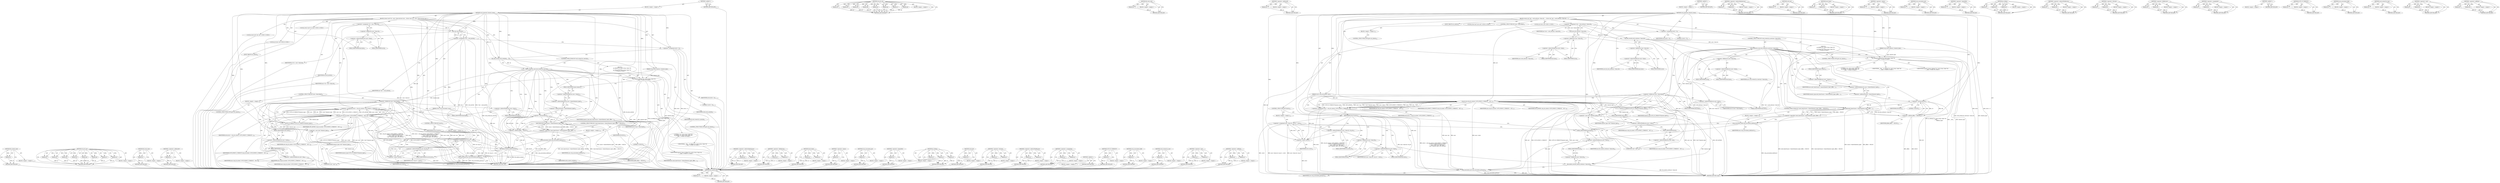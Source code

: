 digraph "&lt;operator&gt;.addition" {
vulnerable_223 [label=<(METHOD,bh_unlock_sock)>];
vulnerable_224 [label=<(PARAM,p1)>];
vulnerable_225 [label=<(BLOCK,&lt;empty&gt;,&lt;empty&gt;)>];
vulnerable_226 [label=<(METHOD_RETURN,ANY)>];
vulnerable_199 [label=<(METHOD,sctp_do_sm)>];
vulnerable_200 [label=<(PARAM,p1)>];
vulnerable_201 [label=<(PARAM,p2)>];
vulnerable_202 [label=<(PARAM,p3)>];
vulnerable_203 [label=<(PARAM,p4)>];
vulnerable_204 [label=<(PARAM,p5)>];
vulnerable_205 [label=<(PARAM,p6)>];
vulnerable_206 [label=<(PARAM,p7)>];
vulnerable_207 [label=<(PARAM,p8)>];
vulnerable_208 [label=<(BLOCK,&lt;empty&gt;,&lt;empty&gt;)>];
vulnerable_209 [label=<(METHOD_RETURN,ANY)>];
vulnerable_153 [label=<(METHOD,bh_lock_sock)>];
vulnerable_154 [label=<(PARAM,p1)>];
vulnerable_155 [label=<(BLOCK,&lt;empty&gt;,&lt;empty&gt;)>];
vulnerable_156 [label=<(METHOD_RETURN,ANY)>];
vulnerable_176 [label=<(METHOD,&lt;operator&gt;.addressOf)>];
vulnerable_177 [label=<(PARAM,p1)>];
vulnerable_178 [label=<(BLOCK,&lt;empty&gt;,&lt;empty&gt;)>];
vulnerable_179 [label=<(METHOD_RETURN,ANY)>];
vulnerable_6 [label=<(METHOD,&lt;global&gt;)<SUB>1</SUB>>];
vulnerable_7 [label=<(BLOCK,&lt;empty&gt;,&lt;empty&gt;)<SUB>1</SUB>>];
vulnerable_8 [label=<(METHOD,sctp_generate_timeout_event)<SUB>1</SUB>>];
vulnerable_9 [label=<(PARAM,struct sctp_association *asoc)<SUB>1</SUB>>];
vulnerable_10 [label=<(PARAM,sctp_event_timeout_t timeout_type)<SUB>2</SUB>>];
vulnerable_11 [label=<(BLOCK,{
	struct net *net = sock_net(asoc-&gt;base.sk);
 ...,{
	struct net *net = sock_net(asoc-&gt;base.sk);
 ...)<SUB>3</SUB>>];
vulnerable_12 [label="<(LOCAL,struct net* net: net*)<SUB>4</SUB>>"];
vulnerable_13 [label=<(&lt;operator&gt;.assignment,*net = sock_net(asoc-&gt;base.sk))<SUB>4</SUB>>];
vulnerable_14 [label=<(IDENTIFIER,net,*net = sock_net(asoc-&gt;base.sk))<SUB>4</SUB>>];
vulnerable_15 [label=<(sock_net,sock_net(asoc-&gt;base.sk))<SUB>4</SUB>>];
vulnerable_16 [label=<(&lt;operator&gt;.fieldAccess,asoc-&gt;base.sk)<SUB>4</SUB>>];
vulnerable_17 [label=<(&lt;operator&gt;.indirectFieldAccess,asoc-&gt;base)<SUB>4</SUB>>];
vulnerable_18 [label=<(IDENTIFIER,asoc,sock_net(asoc-&gt;base.sk))<SUB>4</SUB>>];
vulnerable_19 [label=<(FIELD_IDENTIFIER,base,base)<SUB>4</SUB>>];
vulnerable_20 [label=<(FIELD_IDENTIFIER,sk,sk)<SUB>4</SUB>>];
vulnerable_21 [label="<(LOCAL,int error: int)<SUB>5</SUB>>"];
vulnerable_22 [label=<(&lt;operator&gt;.assignment,error = 0)<SUB>5</SUB>>];
vulnerable_23 [label=<(IDENTIFIER,error,error = 0)<SUB>5</SUB>>];
vulnerable_24 [label=<(LITERAL,0,error = 0)<SUB>5</SUB>>];
vulnerable_25 [label=<(bh_lock_sock,bh_lock_sock(asoc-&gt;base.sk))<SUB>7</SUB>>];
vulnerable_26 [label=<(&lt;operator&gt;.fieldAccess,asoc-&gt;base.sk)<SUB>7</SUB>>];
vulnerable_27 [label=<(&lt;operator&gt;.indirectFieldAccess,asoc-&gt;base)<SUB>7</SUB>>];
vulnerable_28 [label=<(IDENTIFIER,asoc,bh_lock_sock(asoc-&gt;base.sk))<SUB>7</SUB>>];
vulnerable_29 [label=<(FIELD_IDENTIFIER,base,base)<SUB>7</SUB>>];
vulnerable_30 [label=<(FIELD_IDENTIFIER,sk,sk)<SUB>7</SUB>>];
vulnerable_31 [label=<(CONTROL_STRUCTURE,IF,if (sock_owned_by_user(asoc-&gt;base.sk)))<SUB>8</SUB>>];
vulnerable_32 [label=<(sock_owned_by_user,sock_owned_by_user(asoc-&gt;base.sk))<SUB>8</SUB>>];
vulnerable_33 [label=<(&lt;operator&gt;.fieldAccess,asoc-&gt;base.sk)<SUB>8</SUB>>];
vulnerable_34 [label=<(&lt;operator&gt;.indirectFieldAccess,asoc-&gt;base)<SUB>8</SUB>>];
vulnerable_35 [label=<(IDENTIFIER,asoc,sock_owned_by_user(asoc-&gt;base.sk))<SUB>8</SUB>>];
vulnerable_36 [label=<(FIELD_IDENTIFIER,base,base)<SUB>8</SUB>>];
vulnerable_37 [label=<(FIELD_IDENTIFIER,sk,sk)<SUB>8</SUB>>];
vulnerable_38 [label="<(BLOCK,{
 		pr_debug(&quot;%s: sock is busy: timer %d\n&quot;, _...,{
 		pr_debug(&quot;%s: sock is busy: timer %d\n&quot;, _...)<SUB>8</SUB>>"];
vulnerable_39 [label="<(pr_debug,pr_debug(&quot;%s: sock is busy: timer %d\n&quot;, __func...)<SUB>9</SUB>>"];
vulnerable_40 [label="<(LITERAL,&quot;%s: sock is busy: timer %d\n&quot;,pr_debug(&quot;%s: sock is busy: timer %d\n&quot;, __func...)<SUB>9</SUB>>"];
vulnerable_41 [label="<(IDENTIFIER,__func__,pr_debug(&quot;%s: sock is busy: timer %d\n&quot;, __func...)<SUB>9</SUB>>"];
vulnerable_42 [label="<(IDENTIFIER,timeout_type,pr_debug(&quot;%s: sock is busy: timer %d\n&quot;, __func...)<SUB>10</SUB>>"];
vulnerable_43 [label=<(CONTROL_STRUCTURE,IF,if (!mod_timer(&amp;asoc-&gt;timers[timeout_type], jiffies + (HZ/20))))<SUB>13</SUB>>];
vulnerable_44 [label=<(&lt;operator&gt;.logicalNot,!mod_timer(&amp;asoc-&gt;timers[timeout_type], jiffies...)<SUB>13</SUB>>];
vulnerable_45 [label=<(mod_timer,mod_timer(&amp;asoc-&gt;timers[timeout_type], jiffies ...)<SUB>13</SUB>>];
vulnerable_46 [label=<(&lt;operator&gt;.addressOf,&amp;asoc-&gt;timers[timeout_type])<SUB>13</SUB>>];
vulnerable_47 [label=<(&lt;operator&gt;.indirectIndexAccess,asoc-&gt;timers[timeout_type])<SUB>13</SUB>>];
vulnerable_48 [label=<(&lt;operator&gt;.indirectFieldAccess,asoc-&gt;timers)<SUB>13</SUB>>];
vulnerable_49 [label=<(IDENTIFIER,asoc,mod_timer(&amp;asoc-&gt;timers[timeout_type], jiffies ...)<SUB>13</SUB>>];
vulnerable_50 [label=<(FIELD_IDENTIFIER,timers,timers)<SUB>13</SUB>>];
vulnerable_51 [label=<(IDENTIFIER,timeout_type,mod_timer(&amp;asoc-&gt;timers[timeout_type], jiffies ...)<SUB>13</SUB>>];
vulnerable_52 [label=<(&lt;operator&gt;.addition,jiffies + (HZ/20))<SUB>13</SUB>>];
vulnerable_53 [label=<(IDENTIFIER,jiffies,jiffies + (HZ/20))<SUB>13</SUB>>];
vulnerable_54 [label=<(&lt;operator&gt;.division,HZ/20)<SUB>13</SUB>>];
vulnerable_55 [label=<(IDENTIFIER,HZ,HZ/20)<SUB>13</SUB>>];
vulnerable_56 [label=<(LITERAL,20,HZ/20)<SUB>13</SUB>>];
vulnerable_57 [label=<(BLOCK,&lt;empty&gt;,&lt;empty&gt;)<SUB>14</SUB>>];
vulnerable_58 [label=<(sctp_association_hold,sctp_association_hold(asoc))<SUB>14</SUB>>];
vulnerable_59 [label=<(IDENTIFIER,asoc,sctp_association_hold(asoc))<SUB>14</SUB>>];
vulnerable_60 [label=<(CONTROL_STRUCTURE,GOTO,goto out_unlock;)<SUB>15</SUB>>];
vulnerable_61 [label=<(CONTROL_STRUCTURE,IF,if (asoc-&gt;base.dead))<SUB>21</SUB>>];
vulnerable_62 [label=<(&lt;operator&gt;.fieldAccess,asoc-&gt;base.dead)<SUB>21</SUB>>];
vulnerable_63 [label=<(&lt;operator&gt;.indirectFieldAccess,asoc-&gt;base)<SUB>21</SUB>>];
vulnerable_64 [label=<(IDENTIFIER,asoc,if (asoc-&gt;base.dead))<SUB>21</SUB>>];
vulnerable_65 [label=<(FIELD_IDENTIFIER,base,base)<SUB>21</SUB>>];
vulnerable_66 [label=<(FIELD_IDENTIFIER,dead,dead)<SUB>21</SUB>>];
vulnerable_67 [label=<(BLOCK,&lt;empty&gt;,&lt;empty&gt;)<SUB>22</SUB>>];
vulnerable_68 [label=<(CONTROL_STRUCTURE,GOTO,goto out_unlock;)<SUB>22</SUB>>];
vulnerable_69 [label=<(&lt;operator&gt;.assignment,error = sctp_do_sm(net, SCTP_EVENT_T_TIMEOUT,
	...)<SUB>25</SUB>>];
vulnerable_70 [label=<(IDENTIFIER,error,error = sctp_do_sm(net, SCTP_EVENT_T_TIMEOUT,
	...)<SUB>25</SUB>>];
vulnerable_71 [label=<(sctp_do_sm,sctp_do_sm(net, SCTP_EVENT_T_TIMEOUT,
			   SCT...)<SUB>25</SUB>>];
vulnerable_72 [label=<(IDENTIFIER,net,sctp_do_sm(net, SCTP_EVENT_T_TIMEOUT,
			   SCT...)<SUB>25</SUB>>];
vulnerable_73 [label=<(IDENTIFIER,SCTP_EVENT_T_TIMEOUT,sctp_do_sm(net, SCTP_EVENT_T_TIMEOUT,
			   SCT...)<SUB>25</SUB>>];
vulnerable_74 [label=<(SCTP_ST_TIMEOUT,SCTP_ST_TIMEOUT(timeout_type))<SUB>26</SUB>>];
vulnerable_75 [label=<(IDENTIFIER,timeout_type,SCTP_ST_TIMEOUT(timeout_type))<SUB>26</SUB>>];
vulnerable_76 [label=<(&lt;operator&gt;.indirectFieldAccess,asoc-&gt;state)<SUB>27</SUB>>];
vulnerable_77 [label=<(IDENTIFIER,asoc,sctp_do_sm(net, SCTP_EVENT_T_TIMEOUT,
			   SCT...)<SUB>27</SUB>>];
vulnerable_78 [label=<(FIELD_IDENTIFIER,state,state)<SUB>27</SUB>>];
vulnerable_79 [label=<(&lt;operator&gt;.indirectFieldAccess,asoc-&gt;ep)<SUB>27</SUB>>];
vulnerable_80 [label=<(IDENTIFIER,asoc,sctp_do_sm(net, SCTP_EVENT_T_TIMEOUT,
			   SCT...)<SUB>27</SUB>>];
vulnerable_81 [label=<(FIELD_IDENTIFIER,ep,ep)<SUB>27</SUB>>];
vulnerable_82 [label=<(IDENTIFIER,asoc,sctp_do_sm(net, SCTP_EVENT_T_TIMEOUT,
			   SCT...)<SUB>27</SUB>>];
vulnerable_83 [label=<(&lt;operator&gt;.cast,(void *)timeout_type)<SUB>28</SUB>>];
vulnerable_84 [label=<(UNKNOWN,void *,void *)<SUB>28</SUB>>];
vulnerable_85 [label=<(IDENTIFIER,timeout_type,(void *)timeout_type)<SUB>28</SUB>>];
vulnerable_86 [label=<(IDENTIFIER,GFP_ATOMIC,sctp_do_sm(net, SCTP_EVENT_T_TIMEOUT,
			   SCT...)<SUB>28</SUB>>];
vulnerable_87 [label=<(CONTROL_STRUCTURE,IF,if (error))<SUB>30</SUB>>];
vulnerable_88 [label=<(IDENTIFIER,error,if (error))<SUB>30</SUB>>];
vulnerable_89 [label=<(BLOCK,&lt;empty&gt;,&lt;empty&gt;)<SUB>31</SUB>>];
vulnerable_90 [label=<(&lt;operator&gt;.assignment,asoc-&gt;base.sk-&gt;sk_err = -error)<SUB>31</SUB>>];
vulnerable_91 [label=<(&lt;operator&gt;.indirectFieldAccess,asoc-&gt;base.sk-&gt;sk_err)<SUB>31</SUB>>];
vulnerable_92 [label=<(&lt;operator&gt;.fieldAccess,asoc-&gt;base.sk)<SUB>31</SUB>>];
vulnerable_93 [label=<(&lt;operator&gt;.indirectFieldAccess,asoc-&gt;base)<SUB>31</SUB>>];
vulnerable_94 [label=<(IDENTIFIER,asoc,asoc-&gt;base.sk-&gt;sk_err = -error)<SUB>31</SUB>>];
vulnerable_95 [label=<(FIELD_IDENTIFIER,base,base)<SUB>31</SUB>>];
vulnerable_96 [label=<(FIELD_IDENTIFIER,sk,sk)<SUB>31</SUB>>];
vulnerable_97 [label=<(FIELD_IDENTIFIER,sk_err,sk_err)<SUB>31</SUB>>];
vulnerable_98 [label=<(&lt;operator&gt;.minus,-error)<SUB>31</SUB>>];
vulnerable_99 [label=<(IDENTIFIER,error,-error)<SUB>31</SUB>>];
vulnerable_100 [label=<(JUMP_TARGET,out_unlock)<SUB>33</SUB>>];
vulnerable_101 [label=<(bh_unlock_sock,bh_unlock_sock(asoc-&gt;base.sk))<SUB>34</SUB>>];
vulnerable_102 [label=<(&lt;operator&gt;.fieldAccess,asoc-&gt;base.sk)<SUB>34</SUB>>];
vulnerable_103 [label=<(&lt;operator&gt;.indirectFieldAccess,asoc-&gt;base)<SUB>34</SUB>>];
vulnerable_104 [label=<(IDENTIFIER,asoc,bh_unlock_sock(asoc-&gt;base.sk))<SUB>34</SUB>>];
vulnerable_105 [label=<(FIELD_IDENTIFIER,base,base)<SUB>34</SUB>>];
vulnerable_106 [label=<(FIELD_IDENTIFIER,sk,sk)<SUB>34</SUB>>];
vulnerable_107 [label=<(sctp_association_put,sctp_association_put(asoc))<SUB>35</SUB>>];
vulnerable_108 [label=<(IDENTIFIER,asoc,sctp_association_put(asoc))<SUB>35</SUB>>];
vulnerable_109 [label=<(METHOD_RETURN,void)<SUB>1</SUB>>];
vulnerable_111 [label=<(METHOD_RETURN,ANY)<SUB>1</SUB>>];
vulnerable_180 [label=<(METHOD,&lt;operator&gt;.indirectIndexAccess)>];
vulnerable_181 [label=<(PARAM,p1)>];
vulnerable_182 [label=<(PARAM,p2)>];
vulnerable_183 [label=<(BLOCK,&lt;empty&gt;,&lt;empty&gt;)>];
vulnerable_184 [label=<(METHOD_RETURN,ANY)>];
vulnerable_139 [label=<(METHOD,sock_net)>];
vulnerable_140 [label=<(PARAM,p1)>];
vulnerable_141 [label=<(BLOCK,&lt;empty&gt;,&lt;empty&gt;)>];
vulnerable_142 [label=<(METHOD_RETURN,ANY)>];
vulnerable_171 [label=<(METHOD,mod_timer)>];
vulnerable_172 [label=<(PARAM,p1)>];
vulnerable_173 [label=<(PARAM,p2)>];
vulnerable_174 [label=<(BLOCK,&lt;empty&gt;,&lt;empty&gt;)>];
vulnerable_175 [label=<(METHOD_RETURN,ANY)>];
vulnerable_219 [label=<(METHOD,&lt;operator&gt;.minus)>];
vulnerable_220 [label=<(PARAM,p1)>];
vulnerable_221 [label=<(BLOCK,&lt;empty&gt;,&lt;empty&gt;)>];
vulnerable_222 [label=<(METHOD_RETURN,ANY)>];
vulnerable_227 [label=<(METHOD,sctp_association_put)>];
vulnerable_228 [label=<(PARAM,p1)>];
vulnerable_229 [label=<(BLOCK,&lt;empty&gt;,&lt;empty&gt;)>];
vulnerable_230 [label=<(METHOD_RETURN,ANY)>];
vulnerable_167 [label=<(METHOD,&lt;operator&gt;.logicalNot)>];
vulnerable_168 [label=<(PARAM,p1)>];
vulnerable_169 [label=<(BLOCK,&lt;empty&gt;,&lt;empty&gt;)>];
vulnerable_170 [label=<(METHOD_RETURN,ANY)>];
vulnerable_161 [label=<(METHOD,pr_debug)>];
vulnerable_162 [label=<(PARAM,p1)>];
vulnerable_163 [label=<(PARAM,p2)>];
vulnerable_164 [label=<(PARAM,p3)>];
vulnerable_165 [label=<(BLOCK,&lt;empty&gt;,&lt;empty&gt;)>];
vulnerable_166 [label=<(METHOD_RETURN,ANY)>];
vulnerable_148 [label=<(METHOD,&lt;operator&gt;.indirectFieldAccess)>];
vulnerable_149 [label=<(PARAM,p1)>];
vulnerable_150 [label=<(PARAM,p2)>];
vulnerable_151 [label=<(BLOCK,&lt;empty&gt;,&lt;empty&gt;)>];
vulnerable_152 [label=<(METHOD_RETURN,ANY)>];
vulnerable_190 [label=<(METHOD,&lt;operator&gt;.division)>];
vulnerable_191 [label=<(PARAM,p1)>];
vulnerable_192 [label=<(PARAM,p2)>];
vulnerable_193 [label=<(BLOCK,&lt;empty&gt;,&lt;empty&gt;)>];
vulnerable_194 [label=<(METHOD_RETURN,ANY)>];
vulnerable_143 [label=<(METHOD,&lt;operator&gt;.fieldAccess)>];
vulnerable_144 [label=<(PARAM,p1)>];
vulnerable_145 [label=<(PARAM,p2)>];
vulnerable_146 [label=<(BLOCK,&lt;empty&gt;,&lt;empty&gt;)>];
vulnerable_147 [label=<(METHOD_RETURN,ANY)>];
vulnerable_134 [label=<(METHOD,&lt;operator&gt;.assignment)>];
vulnerable_135 [label=<(PARAM,p1)>];
vulnerable_136 [label=<(PARAM,p2)>];
vulnerable_137 [label=<(BLOCK,&lt;empty&gt;,&lt;empty&gt;)>];
vulnerable_138 [label=<(METHOD_RETURN,ANY)>];
vulnerable_128 [label=<(METHOD,&lt;global&gt;)<SUB>1</SUB>>];
vulnerable_129 [label=<(BLOCK,&lt;empty&gt;,&lt;empty&gt;)>];
vulnerable_130 [label=<(METHOD_RETURN,ANY)>];
vulnerable_210 [label=<(METHOD,SCTP_ST_TIMEOUT)>];
vulnerable_211 [label=<(PARAM,p1)>];
vulnerable_212 [label=<(BLOCK,&lt;empty&gt;,&lt;empty&gt;)>];
vulnerable_213 [label=<(METHOD_RETURN,ANY)>];
vulnerable_195 [label=<(METHOD,sctp_association_hold)>];
vulnerable_196 [label=<(PARAM,p1)>];
vulnerable_197 [label=<(BLOCK,&lt;empty&gt;,&lt;empty&gt;)>];
vulnerable_198 [label=<(METHOD_RETURN,ANY)>];
vulnerable_157 [label=<(METHOD,sock_owned_by_user)>];
vulnerable_158 [label=<(PARAM,p1)>];
vulnerable_159 [label=<(BLOCK,&lt;empty&gt;,&lt;empty&gt;)>];
vulnerable_160 [label=<(METHOD_RETURN,ANY)>];
vulnerable_214 [label=<(METHOD,&lt;operator&gt;.cast)>];
vulnerable_215 [label=<(PARAM,p1)>];
vulnerable_216 [label=<(PARAM,p2)>];
vulnerable_217 [label=<(BLOCK,&lt;empty&gt;,&lt;empty&gt;)>];
vulnerable_218 [label=<(METHOD_RETURN,ANY)>];
vulnerable_185 [label=<(METHOD,&lt;operator&gt;.addition)>];
vulnerable_186 [label=<(PARAM,p1)>];
vulnerable_187 [label=<(PARAM,p2)>];
vulnerable_188 [label=<(BLOCK,&lt;empty&gt;,&lt;empty&gt;)>];
vulnerable_189 [label=<(METHOD_RETURN,ANY)>];
fixed_213 [label=<(METHOD,bh_unlock_sock)>];
fixed_214 [label=<(PARAM,p1)>];
fixed_215 [label=<(BLOCK,&lt;empty&gt;,&lt;empty&gt;)>];
fixed_216 [label=<(METHOD_RETURN,ANY)>];
fixed_189 [label=<(METHOD,sctp_do_sm)>];
fixed_190 [label=<(PARAM,p1)>];
fixed_191 [label=<(PARAM,p2)>];
fixed_192 [label=<(PARAM,p3)>];
fixed_193 [label=<(PARAM,p4)>];
fixed_194 [label=<(PARAM,p5)>];
fixed_195 [label=<(PARAM,p6)>];
fixed_196 [label=<(PARAM,p7)>];
fixed_197 [label=<(PARAM,p8)>];
fixed_198 [label=<(BLOCK,&lt;empty&gt;,&lt;empty&gt;)>];
fixed_199 [label=<(METHOD_RETURN,ANY)>];
fixed_143 [label=<(METHOD,bh_lock_sock)>];
fixed_144 [label=<(PARAM,p1)>];
fixed_145 [label=<(BLOCK,&lt;empty&gt;,&lt;empty&gt;)>];
fixed_146 [label=<(METHOD_RETURN,ANY)>];
fixed_166 [label=<(METHOD,&lt;operator&gt;.addressOf)>];
fixed_167 [label=<(PARAM,p1)>];
fixed_168 [label=<(BLOCK,&lt;empty&gt;,&lt;empty&gt;)>];
fixed_169 [label=<(METHOD_RETURN,ANY)>];
fixed_6 [label=<(METHOD,&lt;global&gt;)<SUB>1</SUB>>];
fixed_7 [label=<(BLOCK,&lt;empty&gt;,&lt;empty&gt;)<SUB>1</SUB>>];
fixed_8 [label=<(METHOD,sctp_generate_timeout_event)<SUB>1</SUB>>];
fixed_9 [label=<(PARAM,struct sctp_association *asoc)<SUB>1</SUB>>];
fixed_10 [label=<(PARAM,sctp_event_timeout_t timeout_type)<SUB>2</SUB>>];
fixed_11 [label=<(BLOCK,{
	struct sock *sk = asoc-&gt;base.sk;
	struct net...,{
	struct sock *sk = asoc-&gt;base.sk;
	struct net...)<SUB>3</SUB>>];
fixed_12 [label="<(LOCAL,struct sock* sk: sock*)<SUB>4</SUB>>"];
fixed_13 [label=<(&lt;operator&gt;.assignment,*sk = asoc-&gt;base.sk)<SUB>4</SUB>>];
fixed_14 [label=<(IDENTIFIER,sk,*sk = asoc-&gt;base.sk)<SUB>4</SUB>>];
fixed_15 [label=<(&lt;operator&gt;.fieldAccess,asoc-&gt;base.sk)<SUB>4</SUB>>];
fixed_16 [label=<(&lt;operator&gt;.indirectFieldAccess,asoc-&gt;base)<SUB>4</SUB>>];
fixed_17 [label=<(IDENTIFIER,asoc,*sk = asoc-&gt;base.sk)<SUB>4</SUB>>];
fixed_18 [label=<(FIELD_IDENTIFIER,base,base)<SUB>4</SUB>>];
fixed_19 [label=<(FIELD_IDENTIFIER,sk,sk)<SUB>4</SUB>>];
fixed_20 [label="<(LOCAL,struct net* net: net*)<SUB>5</SUB>>"];
fixed_21 [label=<(&lt;operator&gt;.assignment,*net = sock_net(sk))<SUB>5</SUB>>];
fixed_22 [label=<(IDENTIFIER,net,*net = sock_net(sk))<SUB>5</SUB>>];
fixed_23 [label=<(sock_net,sock_net(sk))<SUB>5</SUB>>];
fixed_24 [label=<(IDENTIFIER,sk,sock_net(sk))<SUB>5</SUB>>];
fixed_25 [label="<(LOCAL,int error: int)<SUB>6</SUB>>"];
fixed_26 [label=<(&lt;operator&gt;.assignment,error = 0)<SUB>6</SUB>>];
fixed_27 [label=<(IDENTIFIER,error,error = 0)<SUB>6</SUB>>];
fixed_28 [label=<(LITERAL,0,error = 0)<SUB>6</SUB>>];
fixed_29 [label=<(bh_lock_sock,bh_lock_sock(sk))<SUB>8</SUB>>];
fixed_30 [label=<(IDENTIFIER,sk,bh_lock_sock(sk))<SUB>8</SUB>>];
fixed_31 [label=<(CONTROL_STRUCTURE,IF,if (sock_owned_by_user(sk)))<SUB>9</SUB>>];
fixed_32 [label=<(sock_owned_by_user,sock_owned_by_user(sk))<SUB>9</SUB>>];
fixed_33 [label=<(IDENTIFIER,sk,sock_owned_by_user(sk))<SUB>9</SUB>>];
fixed_34 [label="<(BLOCK,{
 		pr_debug(&quot;%s: sock is busy: timer %d\n&quot;, _...,{
 		pr_debug(&quot;%s: sock is busy: timer %d\n&quot;, _...)<SUB>9</SUB>>"];
fixed_35 [label="<(pr_debug,pr_debug(&quot;%s: sock is busy: timer %d\n&quot;, __func...)<SUB>10</SUB>>"];
fixed_36 [label="<(LITERAL,&quot;%s: sock is busy: timer %d\n&quot;,pr_debug(&quot;%s: sock is busy: timer %d\n&quot;, __func...)<SUB>10</SUB>>"];
fixed_37 [label="<(IDENTIFIER,__func__,pr_debug(&quot;%s: sock is busy: timer %d\n&quot;, __func...)<SUB>10</SUB>>"];
fixed_38 [label="<(IDENTIFIER,timeout_type,pr_debug(&quot;%s: sock is busy: timer %d\n&quot;, __func...)<SUB>11</SUB>>"];
fixed_39 [label=<(CONTROL_STRUCTURE,IF,if (!mod_timer(&amp;asoc-&gt;timers[timeout_type], jiffies + (HZ/20))))<SUB>14</SUB>>];
fixed_40 [label=<(&lt;operator&gt;.logicalNot,!mod_timer(&amp;asoc-&gt;timers[timeout_type], jiffies...)<SUB>14</SUB>>];
fixed_41 [label=<(mod_timer,mod_timer(&amp;asoc-&gt;timers[timeout_type], jiffies ...)<SUB>14</SUB>>];
fixed_42 [label=<(&lt;operator&gt;.addressOf,&amp;asoc-&gt;timers[timeout_type])<SUB>14</SUB>>];
fixed_43 [label=<(&lt;operator&gt;.indirectIndexAccess,asoc-&gt;timers[timeout_type])<SUB>14</SUB>>];
fixed_44 [label=<(&lt;operator&gt;.indirectFieldAccess,asoc-&gt;timers)<SUB>14</SUB>>];
fixed_45 [label=<(IDENTIFIER,asoc,mod_timer(&amp;asoc-&gt;timers[timeout_type], jiffies ...)<SUB>14</SUB>>];
fixed_46 [label=<(FIELD_IDENTIFIER,timers,timers)<SUB>14</SUB>>];
fixed_47 [label=<(IDENTIFIER,timeout_type,mod_timer(&amp;asoc-&gt;timers[timeout_type], jiffies ...)<SUB>14</SUB>>];
fixed_48 [label=<(&lt;operator&gt;.addition,jiffies + (HZ/20))<SUB>14</SUB>>];
fixed_49 [label=<(IDENTIFIER,jiffies,jiffies + (HZ/20))<SUB>14</SUB>>];
fixed_50 [label=<(&lt;operator&gt;.division,HZ/20)<SUB>14</SUB>>];
fixed_51 [label=<(IDENTIFIER,HZ,HZ/20)<SUB>14</SUB>>];
fixed_52 [label=<(LITERAL,20,HZ/20)<SUB>14</SUB>>];
fixed_53 [label=<(BLOCK,&lt;empty&gt;,&lt;empty&gt;)<SUB>15</SUB>>];
fixed_54 [label=<(sctp_association_hold,sctp_association_hold(asoc))<SUB>15</SUB>>];
fixed_55 [label=<(IDENTIFIER,asoc,sctp_association_hold(asoc))<SUB>15</SUB>>];
fixed_56 [label=<(CONTROL_STRUCTURE,GOTO,goto out_unlock;)<SUB>16</SUB>>];
fixed_57 [label=<(CONTROL_STRUCTURE,IF,if (asoc-&gt;base.dead))<SUB>22</SUB>>];
fixed_58 [label=<(&lt;operator&gt;.fieldAccess,asoc-&gt;base.dead)<SUB>22</SUB>>];
fixed_59 [label=<(&lt;operator&gt;.indirectFieldAccess,asoc-&gt;base)<SUB>22</SUB>>];
fixed_60 [label=<(IDENTIFIER,asoc,if (asoc-&gt;base.dead))<SUB>22</SUB>>];
fixed_61 [label=<(FIELD_IDENTIFIER,base,base)<SUB>22</SUB>>];
fixed_62 [label=<(FIELD_IDENTIFIER,dead,dead)<SUB>22</SUB>>];
fixed_63 [label=<(BLOCK,&lt;empty&gt;,&lt;empty&gt;)<SUB>23</SUB>>];
fixed_64 [label=<(CONTROL_STRUCTURE,GOTO,goto out_unlock;)<SUB>23</SUB>>];
fixed_65 [label=<(&lt;operator&gt;.assignment,error = sctp_do_sm(net, SCTP_EVENT_T_TIMEOUT,
	...)<SUB>26</SUB>>];
fixed_66 [label=<(IDENTIFIER,error,error = sctp_do_sm(net, SCTP_EVENT_T_TIMEOUT,
	...)<SUB>26</SUB>>];
fixed_67 [label=<(sctp_do_sm,sctp_do_sm(net, SCTP_EVENT_T_TIMEOUT,
			   SCT...)<SUB>26</SUB>>];
fixed_68 [label=<(IDENTIFIER,net,sctp_do_sm(net, SCTP_EVENT_T_TIMEOUT,
			   SCT...)<SUB>26</SUB>>];
fixed_69 [label=<(IDENTIFIER,SCTP_EVENT_T_TIMEOUT,sctp_do_sm(net, SCTP_EVENT_T_TIMEOUT,
			   SCT...)<SUB>26</SUB>>];
fixed_70 [label=<(SCTP_ST_TIMEOUT,SCTP_ST_TIMEOUT(timeout_type))<SUB>27</SUB>>];
fixed_71 [label=<(IDENTIFIER,timeout_type,SCTP_ST_TIMEOUT(timeout_type))<SUB>27</SUB>>];
fixed_72 [label=<(&lt;operator&gt;.indirectFieldAccess,asoc-&gt;state)<SUB>28</SUB>>];
fixed_73 [label=<(IDENTIFIER,asoc,sctp_do_sm(net, SCTP_EVENT_T_TIMEOUT,
			   SCT...)<SUB>28</SUB>>];
fixed_74 [label=<(FIELD_IDENTIFIER,state,state)<SUB>28</SUB>>];
fixed_75 [label=<(&lt;operator&gt;.indirectFieldAccess,asoc-&gt;ep)<SUB>28</SUB>>];
fixed_76 [label=<(IDENTIFIER,asoc,sctp_do_sm(net, SCTP_EVENT_T_TIMEOUT,
			   SCT...)<SUB>28</SUB>>];
fixed_77 [label=<(FIELD_IDENTIFIER,ep,ep)<SUB>28</SUB>>];
fixed_78 [label=<(IDENTIFIER,asoc,sctp_do_sm(net, SCTP_EVENT_T_TIMEOUT,
			   SCT...)<SUB>28</SUB>>];
fixed_79 [label=<(&lt;operator&gt;.cast,(void *)timeout_type)<SUB>29</SUB>>];
fixed_80 [label=<(UNKNOWN,void *,void *)<SUB>29</SUB>>];
fixed_81 [label=<(IDENTIFIER,timeout_type,(void *)timeout_type)<SUB>29</SUB>>];
fixed_82 [label=<(IDENTIFIER,GFP_ATOMIC,sctp_do_sm(net, SCTP_EVENT_T_TIMEOUT,
			   SCT...)<SUB>29</SUB>>];
fixed_83 [label=<(CONTROL_STRUCTURE,IF,if (error))<SUB>31</SUB>>];
fixed_84 [label=<(IDENTIFIER,error,if (error))<SUB>31</SUB>>];
fixed_85 [label=<(BLOCK,&lt;empty&gt;,&lt;empty&gt;)<SUB>32</SUB>>];
fixed_86 [label=<(&lt;operator&gt;.assignment,sk-&gt;sk_err = -error)<SUB>32</SUB>>];
fixed_87 [label=<(&lt;operator&gt;.indirectFieldAccess,sk-&gt;sk_err)<SUB>32</SUB>>];
fixed_88 [label=<(IDENTIFIER,sk,sk-&gt;sk_err = -error)<SUB>32</SUB>>];
fixed_89 [label=<(FIELD_IDENTIFIER,sk_err,sk_err)<SUB>32</SUB>>];
fixed_90 [label=<(&lt;operator&gt;.minus,-error)<SUB>32</SUB>>];
fixed_91 [label=<(IDENTIFIER,error,-error)<SUB>32</SUB>>];
fixed_92 [label=<(JUMP_TARGET,out_unlock)<SUB>34</SUB>>];
fixed_93 [label=<(bh_unlock_sock,bh_unlock_sock(sk))<SUB>35</SUB>>];
fixed_94 [label=<(IDENTIFIER,sk,bh_unlock_sock(sk))<SUB>35</SUB>>];
fixed_95 [label=<(sctp_association_put,sctp_association_put(asoc))<SUB>36</SUB>>];
fixed_96 [label=<(IDENTIFIER,asoc,sctp_association_put(asoc))<SUB>36</SUB>>];
fixed_97 [label=<(METHOD_RETURN,void)<SUB>1</SUB>>];
fixed_99 [label=<(METHOD_RETURN,ANY)<SUB>1</SUB>>];
fixed_170 [label=<(METHOD,&lt;operator&gt;.indirectIndexAccess)>];
fixed_171 [label=<(PARAM,p1)>];
fixed_172 [label=<(PARAM,p2)>];
fixed_173 [label=<(BLOCK,&lt;empty&gt;,&lt;empty&gt;)>];
fixed_174 [label=<(METHOD_RETURN,ANY)>];
fixed_129 [label=<(METHOD,&lt;operator&gt;.fieldAccess)>];
fixed_130 [label=<(PARAM,p1)>];
fixed_131 [label=<(PARAM,p2)>];
fixed_132 [label=<(BLOCK,&lt;empty&gt;,&lt;empty&gt;)>];
fixed_133 [label=<(METHOD_RETURN,ANY)>];
fixed_161 [label=<(METHOD,mod_timer)>];
fixed_162 [label=<(PARAM,p1)>];
fixed_163 [label=<(PARAM,p2)>];
fixed_164 [label=<(BLOCK,&lt;empty&gt;,&lt;empty&gt;)>];
fixed_165 [label=<(METHOD_RETURN,ANY)>];
fixed_209 [label=<(METHOD,&lt;operator&gt;.minus)>];
fixed_210 [label=<(PARAM,p1)>];
fixed_211 [label=<(BLOCK,&lt;empty&gt;,&lt;empty&gt;)>];
fixed_212 [label=<(METHOD_RETURN,ANY)>];
fixed_217 [label=<(METHOD,sctp_association_put)>];
fixed_218 [label=<(PARAM,p1)>];
fixed_219 [label=<(BLOCK,&lt;empty&gt;,&lt;empty&gt;)>];
fixed_220 [label=<(METHOD_RETURN,ANY)>];
fixed_157 [label=<(METHOD,&lt;operator&gt;.logicalNot)>];
fixed_158 [label=<(PARAM,p1)>];
fixed_159 [label=<(BLOCK,&lt;empty&gt;,&lt;empty&gt;)>];
fixed_160 [label=<(METHOD_RETURN,ANY)>];
fixed_151 [label=<(METHOD,pr_debug)>];
fixed_152 [label=<(PARAM,p1)>];
fixed_153 [label=<(PARAM,p2)>];
fixed_154 [label=<(PARAM,p3)>];
fixed_155 [label=<(BLOCK,&lt;empty&gt;,&lt;empty&gt;)>];
fixed_156 [label=<(METHOD_RETURN,ANY)>];
fixed_139 [label=<(METHOD,sock_net)>];
fixed_140 [label=<(PARAM,p1)>];
fixed_141 [label=<(BLOCK,&lt;empty&gt;,&lt;empty&gt;)>];
fixed_142 [label=<(METHOD_RETURN,ANY)>];
fixed_180 [label=<(METHOD,&lt;operator&gt;.division)>];
fixed_181 [label=<(PARAM,p1)>];
fixed_182 [label=<(PARAM,p2)>];
fixed_183 [label=<(BLOCK,&lt;empty&gt;,&lt;empty&gt;)>];
fixed_184 [label=<(METHOD_RETURN,ANY)>];
fixed_134 [label=<(METHOD,&lt;operator&gt;.indirectFieldAccess)>];
fixed_135 [label=<(PARAM,p1)>];
fixed_136 [label=<(PARAM,p2)>];
fixed_137 [label=<(BLOCK,&lt;empty&gt;,&lt;empty&gt;)>];
fixed_138 [label=<(METHOD_RETURN,ANY)>];
fixed_124 [label=<(METHOD,&lt;operator&gt;.assignment)>];
fixed_125 [label=<(PARAM,p1)>];
fixed_126 [label=<(PARAM,p2)>];
fixed_127 [label=<(BLOCK,&lt;empty&gt;,&lt;empty&gt;)>];
fixed_128 [label=<(METHOD_RETURN,ANY)>];
fixed_118 [label=<(METHOD,&lt;global&gt;)<SUB>1</SUB>>];
fixed_119 [label=<(BLOCK,&lt;empty&gt;,&lt;empty&gt;)>];
fixed_120 [label=<(METHOD_RETURN,ANY)>];
fixed_200 [label=<(METHOD,SCTP_ST_TIMEOUT)>];
fixed_201 [label=<(PARAM,p1)>];
fixed_202 [label=<(BLOCK,&lt;empty&gt;,&lt;empty&gt;)>];
fixed_203 [label=<(METHOD_RETURN,ANY)>];
fixed_185 [label=<(METHOD,sctp_association_hold)>];
fixed_186 [label=<(PARAM,p1)>];
fixed_187 [label=<(BLOCK,&lt;empty&gt;,&lt;empty&gt;)>];
fixed_188 [label=<(METHOD_RETURN,ANY)>];
fixed_147 [label=<(METHOD,sock_owned_by_user)>];
fixed_148 [label=<(PARAM,p1)>];
fixed_149 [label=<(BLOCK,&lt;empty&gt;,&lt;empty&gt;)>];
fixed_150 [label=<(METHOD_RETURN,ANY)>];
fixed_204 [label=<(METHOD,&lt;operator&gt;.cast)>];
fixed_205 [label=<(PARAM,p1)>];
fixed_206 [label=<(PARAM,p2)>];
fixed_207 [label=<(BLOCK,&lt;empty&gt;,&lt;empty&gt;)>];
fixed_208 [label=<(METHOD_RETURN,ANY)>];
fixed_175 [label=<(METHOD,&lt;operator&gt;.addition)>];
fixed_176 [label=<(PARAM,p1)>];
fixed_177 [label=<(PARAM,p2)>];
fixed_178 [label=<(BLOCK,&lt;empty&gt;,&lt;empty&gt;)>];
fixed_179 [label=<(METHOD_RETURN,ANY)>];
vulnerable_223 -> vulnerable_224  [key=0, label="AST: "];
vulnerable_223 -> vulnerable_224  [key=1, label="DDG: "];
vulnerable_223 -> vulnerable_225  [key=0, label="AST: "];
vulnerable_223 -> vulnerable_226  [key=0, label="AST: "];
vulnerable_223 -> vulnerable_226  [key=1, label="CFG: "];
vulnerable_224 -> vulnerable_226  [key=0, label="DDG: p1"];
vulnerable_199 -> vulnerable_200  [key=0, label="AST: "];
vulnerable_199 -> vulnerable_200  [key=1, label="DDG: "];
vulnerable_199 -> vulnerable_208  [key=0, label="AST: "];
vulnerable_199 -> vulnerable_201  [key=0, label="AST: "];
vulnerable_199 -> vulnerable_201  [key=1, label="DDG: "];
vulnerable_199 -> vulnerable_209  [key=0, label="AST: "];
vulnerable_199 -> vulnerable_209  [key=1, label="CFG: "];
vulnerable_199 -> vulnerable_202  [key=0, label="AST: "];
vulnerable_199 -> vulnerable_202  [key=1, label="DDG: "];
vulnerable_199 -> vulnerable_203  [key=0, label="AST: "];
vulnerable_199 -> vulnerable_203  [key=1, label="DDG: "];
vulnerable_199 -> vulnerable_204  [key=0, label="AST: "];
vulnerable_199 -> vulnerable_204  [key=1, label="DDG: "];
vulnerable_199 -> vulnerable_205  [key=0, label="AST: "];
vulnerable_199 -> vulnerable_205  [key=1, label="DDG: "];
vulnerable_199 -> vulnerable_206  [key=0, label="AST: "];
vulnerable_199 -> vulnerable_206  [key=1, label="DDG: "];
vulnerable_199 -> vulnerable_207  [key=0, label="AST: "];
vulnerable_199 -> vulnerable_207  [key=1, label="DDG: "];
vulnerable_200 -> vulnerable_209  [key=0, label="DDG: p1"];
vulnerable_201 -> vulnerable_209  [key=0, label="DDG: p2"];
vulnerable_202 -> vulnerable_209  [key=0, label="DDG: p3"];
vulnerable_203 -> vulnerable_209  [key=0, label="DDG: p4"];
vulnerable_204 -> vulnerable_209  [key=0, label="DDG: p5"];
vulnerable_205 -> vulnerable_209  [key=0, label="DDG: p6"];
vulnerable_206 -> vulnerable_209  [key=0, label="DDG: p7"];
vulnerable_207 -> vulnerable_209  [key=0, label="DDG: p8"];
vulnerable_153 -> vulnerable_154  [key=0, label="AST: "];
vulnerable_153 -> vulnerable_154  [key=1, label="DDG: "];
vulnerable_153 -> vulnerable_155  [key=0, label="AST: "];
vulnerable_153 -> vulnerable_156  [key=0, label="AST: "];
vulnerable_153 -> vulnerable_156  [key=1, label="CFG: "];
vulnerable_154 -> vulnerable_156  [key=0, label="DDG: p1"];
vulnerable_176 -> vulnerable_177  [key=0, label="AST: "];
vulnerable_176 -> vulnerable_177  [key=1, label="DDG: "];
vulnerable_176 -> vulnerable_178  [key=0, label="AST: "];
vulnerable_176 -> vulnerable_179  [key=0, label="AST: "];
vulnerable_176 -> vulnerable_179  [key=1, label="CFG: "];
vulnerable_177 -> vulnerable_179  [key=0, label="DDG: p1"];
vulnerable_6 -> vulnerable_7  [key=0, label="AST: "];
vulnerable_6 -> vulnerable_111  [key=0, label="AST: "];
vulnerable_6 -> vulnerable_111  [key=1, label="CFG: "];
vulnerable_7 -> vulnerable_8  [key=0, label="AST: "];
vulnerable_8 -> vulnerable_9  [key=0, label="AST: "];
vulnerable_8 -> vulnerable_9  [key=1, label="DDG: "];
vulnerable_8 -> vulnerable_10  [key=0, label="AST: "];
vulnerable_8 -> vulnerable_10  [key=1, label="DDG: "];
vulnerable_8 -> vulnerable_11  [key=0, label="AST: "];
vulnerable_8 -> vulnerable_109  [key=0, label="AST: "];
vulnerable_8 -> vulnerable_19  [key=0, label="CFG: "];
vulnerable_8 -> vulnerable_22  [key=0, label="DDG: "];
vulnerable_8 -> vulnerable_88  [key=0, label="DDG: "];
vulnerable_8 -> vulnerable_107  [key=0, label="DDG: "];
vulnerable_8 -> vulnerable_71  [key=0, label="DDG: "];
vulnerable_8 -> vulnerable_39  [key=0, label="DDG: "];
vulnerable_8 -> vulnerable_74  [key=0, label="DDG: "];
vulnerable_8 -> vulnerable_83  [key=0, label="DDG: "];
vulnerable_8 -> vulnerable_98  [key=0, label="DDG: "];
vulnerable_8 -> vulnerable_45  [key=0, label="DDG: "];
vulnerable_8 -> vulnerable_58  [key=0, label="DDG: "];
vulnerable_8 -> vulnerable_52  [key=0, label="DDG: "];
vulnerable_8 -> vulnerable_54  [key=0, label="DDG: "];
vulnerable_9 -> vulnerable_107  [key=0, label="DDG: asoc"];
vulnerable_9 -> vulnerable_71  [key=0, label="DDG: asoc"];
vulnerable_9 -> vulnerable_58  [key=0, label="DDG: asoc"];
vulnerable_10 -> vulnerable_109  [key=0, label="DDG: timeout_type"];
vulnerable_10 -> vulnerable_39  [key=0, label="DDG: timeout_type"];
vulnerable_10 -> vulnerable_74  [key=0, label="DDG: timeout_type"];
vulnerable_11 -> vulnerable_12  [key=0, label="AST: "];
vulnerable_11 -> vulnerable_13  [key=0, label="AST: "];
vulnerable_11 -> vulnerable_21  [key=0, label="AST: "];
vulnerable_11 -> vulnerable_22  [key=0, label="AST: "];
vulnerable_11 -> vulnerable_25  [key=0, label="AST: "];
vulnerable_11 -> vulnerable_31  [key=0, label="AST: "];
vulnerable_11 -> vulnerable_61  [key=0, label="AST: "];
vulnerable_11 -> vulnerable_69  [key=0, label="AST: "];
vulnerable_11 -> vulnerable_87  [key=0, label="AST: "];
vulnerable_11 -> vulnerable_100  [key=0, label="AST: "];
vulnerable_11 -> vulnerable_101  [key=0, label="AST: "];
vulnerable_11 -> vulnerable_107  [key=0, label="AST: "];
vulnerable_13 -> vulnerable_14  [key=0, label="AST: "];
vulnerable_13 -> vulnerable_15  [key=0, label="AST: "];
vulnerable_13 -> vulnerable_22  [key=0, label="CFG: "];
vulnerable_13 -> vulnerable_109  [key=0, label="DDG: net"];
vulnerable_13 -> vulnerable_109  [key=1, label="DDG: sock_net(asoc-&gt;base.sk)"];
vulnerable_13 -> vulnerable_109  [key=2, label="DDG: *net = sock_net(asoc-&gt;base.sk)"];
vulnerable_13 -> vulnerable_71  [key=0, label="DDG: net"];
vulnerable_15 -> vulnerable_16  [key=0, label="AST: "];
vulnerable_15 -> vulnerable_13  [key=0, label="CFG: "];
vulnerable_15 -> vulnerable_13  [key=1, label="DDG: asoc-&gt;base.sk"];
vulnerable_15 -> vulnerable_25  [key=0, label="DDG: asoc-&gt;base.sk"];
vulnerable_16 -> vulnerable_17  [key=0, label="AST: "];
vulnerable_16 -> vulnerable_20  [key=0, label="AST: "];
vulnerable_16 -> vulnerable_15  [key=0, label="CFG: "];
vulnerable_17 -> vulnerable_18  [key=0, label="AST: "];
vulnerable_17 -> vulnerable_19  [key=0, label="AST: "];
vulnerable_17 -> vulnerable_20  [key=0, label="CFG: "];
vulnerable_19 -> vulnerable_17  [key=0, label="CFG: "];
vulnerable_20 -> vulnerable_16  [key=0, label="CFG: "];
vulnerable_22 -> vulnerable_23  [key=0, label="AST: "];
vulnerable_22 -> vulnerable_24  [key=0, label="AST: "];
vulnerable_22 -> vulnerable_29  [key=0, label="CFG: "];
vulnerable_22 -> vulnerable_109  [key=0, label="DDG: error"];
vulnerable_22 -> vulnerable_109  [key=1, label="DDG: error = 0"];
vulnerable_25 -> vulnerable_26  [key=0, label="AST: "];
vulnerable_25 -> vulnerable_36  [key=0, label="CFG: "];
vulnerable_25 -> vulnerable_109  [key=0, label="DDG: bh_lock_sock(asoc-&gt;base.sk)"];
vulnerable_25 -> vulnerable_32  [key=0, label="DDG: asoc-&gt;base.sk"];
vulnerable_26 -> vulnerable_27  [key=0, label="AST: "];
vulnerable_26 -> vulnerable_30  [key=0, label="AST: "];
vulnerable_26 -> vulnerable_25  [key=0, label="CFG: "];
vulnerable_27 -> vulnerable_28  [key=0, label="AST: "];
vulnerable_27 -> vulnerable_29  [key=0, label="AST: "];
vulnerable_27 -> vulnerable_30  [key=0, label="CFG: "];
vulnerable_29 -> vulnerable_27  [key=0, label="CFG: "];
vulnerable_30 -> vulnerable_26  [key=0, label="CFG: "];
vulnerable_31 -> vulnerable_32  [key=0, label="AST: "];
vulnerable_31 -> vulnerable_38  [key=0, label="AST: "];
vulnerable_32 -> vulnerable_33  [key=0, label="AST: "];
vulnerable_32 -> vulnerable_39  [key=0, label="CFG: "];
vulnerable_32 -> vulnerable_39  [key=1, label="CDG: "];
vulnerable_32 -> vulnerable_65  [key=0, label="CFG: "];
vulnerable_32 -> vulnerable_65  [key=1, label="CDG: "];
vulnerable_32 -> vulnerable_109  [key=0, label="DDG: sock_owned_by_user(asoc-&gt;base.sk)"];
vulnerable_32 -> vulnerable_101  [key=0, label="DDG: asoc-&gt;base.sk"];
vulnerable_32 -> vulnerable_47  [key=0, label="CDG: "];
vulnerable_32 -> vulnerable_48  [key=0, label="CDG: "];
vulnerable_32 -> vulnerable_66  [key=0, label="CDG: "];
vulnerable_32 -> vulnerable_52  [key=0, label="CDG: "];
vulnerable_32 -> vulnerable_46  [key=0, label="CDG: "];
vulnerable_32 -> vulnerable_45  [key=0, label="CDG: "];
vulnerable_32 -> vulnerable_50  [key=0, label="CDG: "];
vulnerable_32 -> vulnerable_44  [key=0, label="CDG: "];
vulnerable_32 -> vulnerable_54  [key=0, label="CDG: "];
vulnerable_32 -> vulnerable_63  [key=0, label="CDG: "];
vulnerable_32 -> vulnerable_62  [key=0, label="CDG: "];
vulnerable_33 -> vulnerable_34  [key=0, label="AST: "];
vulnerable_33 -> vulnerable_37  [key=0, label="AST: "];
vulnerable_33 -> vulnerable_32  [key=0, label="CFG: "];
vulnerable_34 -> vulnerable_35  [key=0, label="AST: "];
vulnerable_34 -> vulnerable_36  [key=0, label="AST: "];
vulnerable_34 -> vulnerable_37  [key=0, label="CFG: "];
vulnerable_36 -> vulnerable_34  [key=0, label="CFG: "];
vulnerable_37 -> vulnerable_33  [key=0, label="CFG: "];
vulnerable_38 -> vulnerable_39  [key=0, label="AST: "];
vulnerable_38 -> vulnerable_43  [key=0, label="AST: "];
vulnerable_38 -> vulnerable_60  [key=0, label="AST: "];
vulnerable_39 -> vulnerable_40  [key=0, label="AST: "];
vulnerable_39 -> vulnerable_41  [key=0, label="AST: "];
vulnerable_39 -> vulnerable_42  [key=0, label="AST: "];
vulnerable_39 -> vulnerable_50  [key=0, label="CFG: "];
vulnerable_39 -> vulnerable_109  [key=0, label="DDG: timeout_type"];
vulnerable_39 -> vulnerable_109  [key=1, label="DDG: pr_debug(&quot;%s: sock is busy: timer %d\n&quot;, __func__,
 			 timeout_type)"];
vulnerable_39 -> vulnerable_109  [key=2, label="DDG: __func__"];
vulnerable_43 -> vulnerable_44  [key=0, label="AST: "];
vulnerable_43 -> vulnerable_57  [key=0, label="AST: "];
vulnerable_44 -> vulnerable_45  [key=0, label="AST: "];
vulnerable_44 -> vulnerable_58  [key=0, label="CFG: "];
vulnerable_44 -> vulnerable_58  [key=1, label="CDG: "];
vulnerable_44 -> vulnerable_105  [key=0, label="CFG: "];
vulnerable_44 -> vulnerable_109  [key=0, label="DDG: mod_timer(&amp;asoc-&gt;timers[timeout_type], jiffies + (HZ/20))"];
vulnerable_44 -> vulnerable_109  [key=1, label="DDG: !mod_timer(&amp;asoc-&gt;timers[timeout_type], jiffies + (HZ/20))"];
vulnerable_45 -> vulnerable_46  [key=0, label="AST: "];
vulnerable_45 -> vulnerable_52  [key=0, label="AST: "];
vulnerable_45 -> vulnerable_44  [key=0, label="CFG: "];
vulnerable_45 -> vulnerable_44  [key=1, label="DDG: &amp;asoc-&gt;timers[timeout_type]"];
vulnerable_45 -> vulnerable_44  [key=2, label="DDG: jiffies + (HZ/20)"];
vulnerable_45 -> vulnerable_109  [key=0, label="DDG: &amp;asoc-&gt;timers[timeout_type]"];
vulnerable_45 -> vulnerable_109  [key=1, label="DDG: jiffies + (HZ/20)"];
vulnerable_46 -> vulnerable_47  [key=0, label="AST: "];
vulnerable_46 -> vulnerable_54  [key=0, label="CFG: "];
vulnerable_47 -> vulnerable_48  [key=0, label="AST: "];
vulnerable_47 -> vulnerable_51  [key=0, label="AST: "];
vulnerable_47 -> vulnerable_46  [key=0, label="CFG: "];
vulnerable_48 -> vulnerable_49  [key=0, label="AST: "];
vulnerable_48 -> vulnerable_50  [key=0, label="AST: "];
vulnerable_48 -> vulnerable_47  [key=0, label="CFG: "];
vulnerable_50 -> vulnerable_48  [key=0, label="CFG: "];
vulnerable_52 -> vulnerable_53  [key=0, label="AST: "];
vulnerable_52 -> vulnerable_54  [key=0, label="AST: "];
vulnerable_52 -> vulnerable_45  [key=0, label="CFG: "];
vulnerable_52 -> vulnerable_109  [key=0, label="DDG: HZ/20"];
vulnerable_52 -> vulnerable_109  [key=1, label="DDG: jiffies"];
vulnerable_54 -> vulnerable_55  [key=0, label="AST: "];
vulnerable_54 -> vulnerable_56  [key=0, label="AST: "];
vulnerable_54 -> vulnerable_52  [key=0, label="CFG: "];
vulnerable_54 -> vulnerable_52  [key=1, label="DDG: HZ"];
vulnerable_54 -> vulnerable_52  [key=2, label="DDG: 20"];
vulnerable_54 -> vulnerable_109  [key=0, label="DDG: HZ"];
vulnerable_54 -> vulnerable_45  [key=0, label="DDG: HZ"];
vulnerable_54 -> vulnerable_45  [key=1, label="DDG: 20"];
vulnerable_57 -> vulnerable_58  [key=0, label="AST: "];
vulnerable_58 -> vulnerable_59  [key=0, label="AST: "];
vulnerable_58 -> vulnerable_105  [key=0, label="CFG: "];
vulnerable_58 -> vulnerable_109  [key=0, label="DDG: sctp_association_hold(asoc)"];
vulnerable_58 -> vulnerable_107  [key=0, label="DDG: asoc"];
vulnerable_61 -> vulnerable_62  [key=0, label="AST: "];
vulnerable_61 -> vulnerable_67  [key=0, label="AST: "];
vulnerable_62 -> vulnerable_63  [key=0, label="AST: "];
vulnerable_62 -> vulnerable_66  [key=0, label="AST: "];
vulnerable_62 -> vulnerable_105  [key=0, label="CFG: "];
vulnerable_62 -> vulnerable_74  [key=0, label="CFG: "];
vulnerable_62 -> vulnerable_74  [key=1, label="CDG: "];
vulnerable_62 -> vulnerable_81  [key=0, label="CDG: "];
vulnerable_62 -> vulnerable_84  [key=0, label="CDG: "];
vulnerable_62 -> vulnerable_69  [key=0, label="CDG: "];
vulnerable_62 -> vulnerable_76  [key=0, label="CDG: "];
vulnerable_62 -> vulnerable_79  [key=0, label="CDG: "];
vulnerable_62 -> vulnerable_83  [key=0, label="CDG: "];
vulnerable_62 -> vulnerable_71  [key=0, label="CDG: "];
vulnerable_62 -> vulnerable_88  [key=0, label="CDG: "];
vulnerable_62 -> vulnerable_78  [key=0, label="CDG: "];
vulnerable_63 -> vulnerable_64  [key=0, label="AST: "];
vulnerable_63 -> vulnerable_65  [key=0, label="AST: "];
vulnerable_63 -> vulnerable_66  [key=0, label="CFG: "];
vulnerable_65 -> vulnerable_63  [key=0, label="CFG: "];
vulnerable_66 -> vulnerable_62  [key=0, label="CFG: "];
vulnerable_67 -> vulnerable_68  [key=0, label="AST: "];
vulnerable_69 -> vulnerable_70  [key=0, label="AST: "];
vulnerable_69 -> vulnerable_71  [key=0, label="AST: "];
vulnerable_69 -> vulnerable_88  [key=0, label="CFG: "];
vulnerable_69 -> vulnerable_109  [key=0, label="DDG: error"];
vulnerable_69 -> vulnerable_109  [key=1, label="DDG: sctp_do_sm(net, SCTP_EVENT_T_TIMEOUT,
			   SCTP_ST_TIMEOUT(timeout_type),
			   asoc-&gt;state, asoc-&gt;ep, asoc,
 			   (void *)timeout_type, GFP_ATOMIC)"];
vulnerable_69 -> vulnerable_109  [key=2, label="DDG: error = sctp_do_sm(net, SCTP_EVENT_T_TIMEOUT,
			   SCTP_ST_TIMEOUT(timeout_type),
			   asoc-&gt;state, asoc-&gt;ep, asoc,
 			   (void *)timeout_type, GFP_ATOMIC)"];
vulnerable_69 -> vulnerable_98  [key=0, label="DDG: error"];
vulnerable_71 -> vulnerable_72  [key=0, label="AST: "];
vulnerable_71 -> vulnerable_73  [key=0, label="AST: "];
vulnerable_71 -> vulnerable_74  [key=0, label="AST: "];
vulnerable_71 -> vulnerable_76  [key=0, label="AST: "];
vulnerable_71 -> vulnerable_79  [key=0, label="AST: "];
vulnerable_71 -> vulnerable_82  [key=0, label="AST: "];
vulnerable_71 -> vulnerable_83  [key=0, label="AST: "];
vulnerable_71 -> vulnerable_86  [key=0, label="AST: "];
vulnerable_71 -> vulnerable_69  [key=0, label="CFG: "];
vulnerable_71 -> vulnerable_69  [key=1, label="DDG: SCTP_ST_TIMEOUT(timeout_type)"];
vulnerable_71 -> vulnerable_69  [key=2, label="DDG: GFP_ATOMIC"];
vulnerable_71 -> vulnerable_69  [key=3, label="DDG: asoc-&gt;ep"];
vulnerable_71 -> vulnerable_69  [key=4, label="DDG: (void *)timeout_type"];
vulnerable_71 -> vulnerable_69  [key=5, label="DDG: asoc-&gt;state"];
vulnerable_71 -> vulnerable_69  [key=6, label="DDG: SCTP_EVENT_T_TIMEOUT"];
vulnerable_71 -> vulnerable_69  [key=7, label="DDG: asoc"];
vulnerable_71 -> vulnerable_69  [key=8, label="DDG: net"];
vulnerable_71 -> vulnerable_109  [key=0, label="DDG: net"];
vulnerable_71 -> vulnerable_109  [key=1, label="DDG: SCTP_EVENT_T_TIMEOUT"];
vulnerable_71 -> vulnerable_109  [key=2, label="DDG: SCTP_ST_TIMEOUT(timeout_type)"];
vulnerable_71 -> vulnerable_109  [key=3, label="DDG: asoc-&gt;state"];
vulnerable_71 -> vulnerable_109  [key=4, label="DDG: asoc-&gt;ep"];
vulnerable_71 -> vulnerable_109  [key=5, label="DDG: (void *)timeout_type"];
vulnerable_71 -> vulnerable_109  [key=6, label="DDG: GFP_ATOMIC"];
vulnerable_71 -> vulnerable_107  [key=0, label="DDG: asoc-&gt;state"];
vulnerable_71 -> vulnerable_107  [key=1, label="DDG: asoc-&gt;ep"];
vulnerable_71 -> vulnerable_107  [key=2, label="DDG: asoc"];
vulnerable_74 -> vulnerable_75  [key=0, label="AST: "];
vulnerable_74 -> vulnerable_78  [key=0, label="CFG: "];
vulnerable_74 -> vulnerable_71  [key=0, label="DDG: timeout_type"];
vulnerable_74 -> vulnerable_83  [key=0, label="DDG: timeout_type"];
vulnerable_76 -> vulnerable_77  [key=0, label="AST: "];
vulnerable_76 -> vulnerable_78  [key=0, label="AST: "];
vulnerable_76 -> vulnerable_81  [key=0, label="CFG: "];
vulnerable_78 -> vulnerable_76  [key=0, label="CFG: "];
vulnerable_79 -> vulnerable_80  [key=0, label="AST: "];
vulnerable_79 -> vulnerable_81  [key=0, label="AST: "];
vulnerable_79 -> vulnerable_84  [key=0, label="CFG: "];
vulnerable_81 -> vulnerable_79  [key=0, label="CFG: "];
vulnerable_83 -> vulnerable_84  [key=0, label="AST: "];
vulnerable_83 -> vulnerable_85  [key=0, label="AST: "];
vulnerable_83 -> vulnerable_71  [key=0, label="CFG: "];
vulnerable_83 -> vulnerable_109  [key=0, label="DDG: timeout_type"];
vulnerable_84 -> vulnerable_83  [key=0, label="CFG: "];
vulnerable_87 -> vulnerable_88  [key=0, label="AST: "];
vulnerable_87 -> vulnerable_89  [key=0, label="AST: "];
vulnerable_88 -> vulnerable_95  [key=0, label="CFG: "];
vulnerable_88 -> vulnerable_95  [key=1, label="CDG: "];
vulnerable_88 -> vulnerable_105  [key=0, label="CFG: "];
vulnerable_88 -> vulnerable_96  [key=0, label="CDG: "];
vulnerable_88 -> vulnerable_98  [key=0, label="CDG: "];
vulnerable_88 -> vulnerable_92  [key=0, label="CDG: "];
vulnerable_88 -> vulnerable_97  [key=0, label="CDG: "];
vulnerable_88 -> vulnerable_91  [key=0, label="CDG: "];
vulnerable_88 -> vulnerable_93  [key=0, label="CDG: "];
vulnerable_88 -> vulnerable_90  [key=0, label="CDG: "];
vulnerable_89 -> vulnerable_90  [key=0, label="AST: "];
vulnerable_90 -> vulnerable_91  [key=0, label="AST: "];
vulnerable_90 -> vulnerable_98  [key=0, label="AST: "];
vulnerable_90 -> vulnerable_105  [key=0, label="CFG: "];
vulnerable_90 -> vulnerable_109  [key=0, label="DDG: asoc-&gt;base.sk-&gt;sk_err"];
vulnerable_90 -> vulnerable_109  [key=1, label="DDG: -error"];
vulnerable_90 -> vulnerable_109  [key=2, label="DDG: asoc-&gt;base.sk-&gt;sk_err = -error"];
vulnerable_90 -> vulnerable_101  [key=0, label="DDG: asoc-&gt;base.sk-&gt;sk_err"];
vulnerable_91 -> vulnerable_92  [key=0, label="AST: "];
vulnerable_91 -> vulnerable_97  [key=0, label="AST: "];
vulnerable_91 -> vulnerable_98  [key=0, label="CFG: "];
vulnerable_92 -> vulnerable_93  [key=0, label="AST: "];
vulnerable_92 -> vulnerable_96  [key=0, label="AST: "];
vulnerable_92 -> vulnerable_97  [key=0, label="CFG: "];
vulnerable_93 -> vulnerable_94  [key=0, label="AST: "];
vulnerable_93 -> vulnerable_95  [key=0, label="AST: "];
vulnerable_93 -> vulnerable_96  [key=0, label="CFG: "];
vulnerable_95 -> vulnerable_93  [key=0, label="CFG: "];
vulnerable_96 -> vulnerable_92  [key=0, label="CFG: "];
vulnerable_97 -> vulnerable_91  [key=0, label="CFG: "];
vulnerable_98 -> vulnerable_99  [key=0, label="AST: "];
vulnerable_98 -> vulnerable_90  [key=0, label="CFG: "];
vulnerable_98 -> vulnerable_90  [key=1, label="DDG: error"];
vulnerable_98 -> vulnerable_109  [key=0, label="DDG: error"];
vulnerable_101 -> vulnerable_102  [key=0, label="AST: "];
vulnerable_101 -> vulnerable_107  [key=0, label="CFG: "];
vulnerable_101 -> vulnerable_109  [key=0, label="DDG: bh_unlock_sock(asoc-&gt;base.sk)"];
vulnerable_102 -> vulnerable_103  [key=0, label="AST: "];
vulnerable_102 -> vulnerable_106  [key=0, label="AST: "];
vulnerable_102 -> vulnerable_101  [key=0, label="CFG: "];
vulnerable_103 -> vulnerable_104  [key=0, label="AST: "];
vulnerable_103 -> vulnerable_105  [key=0, label="AST: "];
vulnerable_103 -> vulnerable_106  [key=0, label="CFG: "];
vulnerable_105 -> vulnerable_103  [key=0, label="CFG: "];
vulnerable_106 -> vulnerable_102  [key=0, label="CFG: "];
vulnerable_107 -> vulnerable_108  [key=0, label="AST: "];
vulnerable_107 -> vulnerable_109  [key=0, label="CFG: "];
vulnerable_107 -> vulnerable_109  [key=1, label="DDG: asoc"];
vulnerable_107 -> vulnerable_109  [key=2, label="DDG: sctp_association_put(asoc)"];
vulnerable_180 -> vulnerable_181  [key=0, label="AST: "];
vulnerable_180 -> vulnerable_181  [key=1, label="DDG: "];
vulnerable_180 -> vulnerable_183  [key=0, label="AST: "];
vulnerable_180 -> vulnerable_182  [key=0, label="AST: "];
vulnerable_180 -> vulnerable_182  [key=1, label="DDG: "];
vulnerable_180 -> vulnerable_184  [key=0, label="AST: "];
vulnerable_180 -> vulnerable_184  [key=1, label="CFG: "];
vulnerable_181 -> vulnerable_184  [key=0, label="DDG: p1"];
vulnerable_182 -> vulnerable_184  [key=0, label="DDG: p2"];
vulnerable_139 -> vulnerable_140  [key=0, label="AST: "];
vulnerable_139 -> vulnerable_140  [key=1, label="DDG: "];
vulnerable_139 -> vulnerable_141  [key=0, label="AST: "];
vulnerable_139 -> vulnerable_142  [key=0, label="AST: "];
vulnerable_139 -> vulnerable_142  [key=1, label="CFG: "];
vulnerable_140 -> vulnerable_142  [key=0, label="DDG: p1"];
vulnerable_171 -> vulnerable_172  [key=0, label="AST: "];
vulnerable_171 -> vulnerable_172  [key=1, label="DDG: "];
vulnerable_171 -> vulnerable_174  [key=0, label="AST: "];
vulnerable_171 -> vulnerable_173  [key=0, label="AST: "];
vulnerable_171 -> vulnerable_173  [key=1, label="DDG: "];
vulnerable_171 -> vulnerable_175  [key=0, label="AST: "];
vulnerable_171 -> vulnerable_175  [key=1, label="CFG: "];
vulnerable_172 -> vulnerable_175  [key=0, label="DDG: p1"];
vulnerable_173 -> vulnerable_175  [key=0, label="DDG: p2"];
vulnerable_219 -> vulnerable_220  [key=0, label="AST: "];
vulnerable_219 -> vulnerable_220  [key=1, label="DDG: "];
vulnerable_219 -> vulnerable_221  [key=0, label="AST: "];
vulnerable_219 -> vulnerable_222  [key=0, label="AST: "];
vulnerable_219 -> vulnerable_222  [key=1, label="CFG: "];
vulnerable_220 -> vulnerable_222  [key=0, label="DDG: p1"];
vulnerable_227 -> vulnerable_228  [key=0, label="AST: "];
vulnerable_227 -> vulnerable_228  [key=1, label="DDG: "];
vulnerable_227 -> vulnerable_229  [key=0, label="AST: "];
vulnerable_227 -> vulnerable_230  [key=0, label="AST: "];
vulnerable_227 -> vulnerable_230  [key=1, label="CFG: "];
vulnerable_228 -> vulnerable_230  [key=0, label="DDG: p1"];
vulnerable_167 -> vulnerable_168  [key=0, label="AST: "];
vulnerable_167 -> vulnerable_168  [key=1, label="DDG: "];
vulnerable_167 -> vulnerable_169  [key=0, label="AST: "];
vulnerable_167 -> vulnerable_170  [key=0, label="AST: "];
vulnerable_167 -> vulnerable_170  [key=1, label="CFG: "];
vulnerable_168 -> vulnerable_170  [key=0, label="DDG: p1"];
vulnerable_161 -> vulnerable_162  [key=0, label="AST: "];
vulnerable_161 -> vulnerable_162  [key=1, label="DDG: "];
vulnerable_161 -> vulnerable_165  [key=0, label="AST: "];
vulnerable_161 -> vulnerable_163  [key=0, label="AST: "];
vulnerable_161 -> vulnerable_163  [key=1, label="DDG: "];
vulnerable_161 -> vulnerable_166  [key=0, label="AST: "];
vulnerable_161 -> vulnerable_166  [key=1, label="CFG: "];
vulnerable_161 -> vulnerable_164  [key=0, label="AST: "];
vulnerable_161 -> vulnerable_164  [key=1, label="DDG: "];
vulnerable_162 -> vulnerable_166  [key=0, label="DDG: p1"];
vulnerable_163 -> vulnerable_166  [key=0, label="DDG: p2"];
vulnerable_164 -> vulnerable_166  [key=0, label="DDG: p3"];
vulnerable_148 -> vulnerable_149  [key=0, label="AST: "];
vulnerable_148 -> vulnerable_149  [key=1, label="DDG: "];
vulnerable_148 -> vulnerable_151  [key=0, label="AST: "];
vulnerable_148 -> vulnerable_150  [key=0, label="AST: "];
vulnerable_148 -> vulnerable_150  [key=1, label="DDG: "];
vulnerable_148 -> vulnerable_152  [key=0, label="AST: "];
vulnerable_148 -> vulnerable_152  [key=1, label="CFG: "];
vulnerable_149 -> vulnerable_152  [key=0, label="DDG: p1"];
vulnerable_150 -> vulnerable_152  [key=0, label="DDG: p2"];
vulnerable_190 -> vulnerable_191  [key=0, label="AST: "];
vulnerable_190 -> vulnerable_191  [key=1, label="DDG: "];
vulnerable_190 -> vulnerable_193  [key=0, label="AST: "];
vulnerable_190 -> vulnerable_192  [key=0, label="AST: "];
vulnerable_190 -> vulnerable_192  [key=1, label="DDG: "];
vulnerable_190 -> vulnerable_194  [key=0, label="AST: "];
vulnerable_190 -> vulnerable_194  [key=1, label="CFG: "];
vulnerable_191 -> vulnerable_194  [key=0, label="DDG: p1"];
vulnerable_192 -> vulnerable_194  [key=0, label="DDG: p2"];
vulnerable_143 -> vulnerable_144  [key=0, label="AST: "];
vulnerable_143 -> vulnerable_144  [key=1, label="DDG: "];
vulnerable_143 -> vulnerable_146  [key=0, label="AST: "];
vulnerable_143 -> vulnerable_145  [key=0, label="AST: "];
vulnerable_143 -> vulnerable_145  [key=1, label="DDG: "];
vulnerable_143 -> vulnerable_147  [key=0, label="AST: "];
vulnerable_143 -> vulnerable_147  [key=1, label="CFG: "];
vulnerable_144 -> vulnerable_147  [key=0, label="DDG: p1"];
vulnerable_145 -> vulnerable_147  [key=0, label="DDG: p2"];
vulnerable_134 -> vulnerable_135  [key=0, label="AST: "];
vulnerable_134 -> vulnerable_135  [key=1, label="DDG: "];
vulnerable_134 -> vulnerable_137  [key=0, label="AST: "];
vulnerable_134 -> vulnerable_136  [key=0, label="AST: "];
vulnerable_134 -> vulnerable_136  [key=1, label="DDG: "];
vulnerable_134 -> vulnerable_138  [key=0, label="AST: "];
vulnerable_134 -> vulnerable_138  [key=1, label="CFG: "];
vulnerable_135 -> vulnerable_138  [key=0, label="DDG: p1"];
vulnerable_136 -> vulnerable_138  [key=0, label="DDG: p2"];
vulnerable_128 -> vulnerable_129  [key=0, label="AST: "];
vulnerable_128 -> vulnerable_130  [key=0, label="AST: "];
vulnerable_128 -> vulnerable_130  [key=1, label="CFG: "];
vulnerable_210 -> vulnerable_211  [key=0, label="AST: "];
vulnerable_210 -> vulnerable_211  [key=1, label="DDG: "];
vulnerable_210 -> vulnerable_212  [key=0, label="AST: "];
vulnerable_210 -> vulnerable_213  [key=0, label="AST: "];
vulnerable_210 -> vulnerable_213  [key=1, label="CFG: "];
vulnerable_211 -> vulnerable_213  [key=0, label="DDG: p1"];
vulnerable_195 -> vulnerable_196  [key=0, label="AST: "];
vulnerable_195 -> vulnerable_196  [key=1, label="DDG: "];
vulnerable_195 -> vulnerable_197  [key=0, label="AST: "];
vulnerable_195 -> vulnerable_198  [key=0, label="AST: "];
vulnerable_195 -> vulnerable_198  [key=1, label="CFG: "];
vulnerable_196 -> vulnerable_198  [key=0, label="DDG: p1"];
vulnerable_157 -> vulnerable_158  [key=0, label="AST: "];
vulnerable_157 -> vulnerable_158  [key=1, label="DDG: "];
vulnerable_157 -> vulnerable_159  [key=0, label="AST: "];
vulnerable_157 -> vulnerable_160  [key=0, label="AST: "];
vulnerable_157 -> vulnerable_160  [key=1, label="CFG: "];
vulnerable_158 -> vulnerable_160  [key=0, label="DDG: p1"];
vulnerable_214 -> vulnerable_215  [key=0, label="AST: "];
vulnerable_214 -> vulnerable_215  [key=1, label="DDG: "];
vulnerable_214 -> vulnerable_217  [key=0, label="AST: "];
vulnerable_214 -> vulnerable_216  [key=0, label="AST: "];
vulnerable_214 -> vulnerable_216  [key=1, label="DDG: "];
vulnerable_214 -> vulnerable_218  [key=0, label="AST: "];
vulnerable_214 -> vulnerable_218  [key=1, label="CFG: "];
vulnerable_215 -> vulnerable_218  [key=0, label="DDG: p1"];
vulnerable_216 -> vulnerable_218  [key=0, label="DDG: p2"];
vulnerable_185 -> vulnerable_186  [key=0, label="AST: "];
vulnerable_185 -> vulnerable_186  [key=1, label="DDG: "];
vulnerable_185 -> vulnerable_188  [key=0, label="AST: "];
vulnerable_185 -> vulnerable_187  [key=0, label="AST: "];
vulnerable_185 -> vulnerable_187  [key=1, label="DDG: "];
vulnerable_185 -> vulnerable_189  [key=0, label="AST: "];
vulnerable_185 -> vulnerable_189  [key=1, label="CFG: "];
vulnerable_186 -> vulnerable_189  [key=0, label="DDG: p1"];
vulnerable_187 -> vulnerable_189  [key=0, label="DDG: p2"];
fixed_213 -> fixed_214  [key=0, label="AST: "];
fixed_213 -> fixed_214  [key=1, label="DDG: "];
fixed_213 -> fixed_215  [key=0, label="AST: "];
fixed_213 -> fixed_216  [key=0, label="AST: "];
fixed_213 -> fixed_216  [key=1, label="CFG: "];
fixed_214 -> fixed_216  [key=0, label="DDG: p1"];
fixed_215 -> vulnerable_223  [key=0];
fixed_216 -> vulnerable_223  [key=0];
fixed_189 -> fixed_190  [key=0, label="AST: "];
fixed_189 -> fixed_190  [key=1, label="DDG: "];
fixed_189 -> fixed_198  [key=0, label="AST: "];
fixed_189 -> fixed_191  [key=0, label="AST: "];
fixed_189 -> fixed_191  [key=1, label="DDG: "];
fixed_189 -> fixed_199  [key=0, label="AST: "];
fixed_189 -> fixed_199  [key=1, label="CFG: "];
fixed_189 -> fixed_192  [key=0, label="AST: "];
fixed_189 -> fixed_192  [key=1, label="DDG: "];
fixed_189 -> fixed_193  [key=0, label="AST: "];
fixed_189 -> fixed_193  [key=1, label="DDG: "];
fixed_189 -> fixed_194  [key=0, label="AST: "];
fixed_189 -> fixed_194  [key=1, label="DDG: "];
fixed_189 -> fixed_195  [key=0, label="AST: "];
fixed_189 -> fixed_195  [key=1, label="DDG: "];
fixed_189 -> fixed_196  [key=0, label="AST: "];
fixed_189 -> fixed_196  [key=1, label="DDG: "];
fixed_189 -> fixed_197  [key=0, label="AST: "];
fixed_189 -> fixed_197  [key=1, label="DDG: "];
fixed_190 -> fixed_199  [key=0, label="DDG: p1"];
fixed_191 -> fixed_199  [key=0, label="DDG: p2"];
fixed_192 -> fixed_199  [key=0, label="DDG: p3"];
fixed_193 -> fixed_199  [key=0, label="DDG: p4"];
fixed_194 -> fixed_199  [key=0, label="DDG: p5"];
fixed_195 -> fixed_199  [key=0, label="DDG: p6"];
fixed_196 -> fixed_199  [key=0, label="DDG: p7"];
fixed_197 -> fixed_199  [key=0, label="DDG: p8"];
fixed_198 -> vulnerable_223  [key=0];
fixed_199 -> vulnerable_223  [key=0];
fixed_143 -> fixed_144  [key=0, label="AST: "];
fixed_143 -> fixed_144  [key=1, label="DDG: "];
fixed_143 -> fixed_145  [key=0, label="AST: "];
fixed_143 -> fixed_146  [key=0, label="AST: "];
fixed_143 -> fixed_146  [key=1, label="CFG: "];
fixed_144 -> fixed_146  [key=0, label="DDG: p1"];
fixed_145 -> vulnerable_223  [key=0];
fixed_146 -> vulnerable_223  [key=0];
fixed_166 -> fixed_167  [key=0, label="AST: "];
fixed_166 -> fixed_167  [key=1, label="DDG: "];
fixed_166 -> fixed_168  [key=0, label="AST: "];
fixed_166 -> fixed_169  [key=0, label="AST: "];
fixed_166 -> fixed_169  [key=1, label="CFG: "];
fixed_167 -> fixed_169  [key=0, label="DDG: p1"];
fixed_168 -> vulnerable_223  [key=0];
fixed_169 -> vulnerable_223  [key=0];
fixed_6 -> fixed_7  [key=0, label="AST: "];
fixed_6 -> fixed_99  [key=0, label="AST: "];
fixed_6 -> fixed_99  [key=1, label="CFG: "];
fixed_7 -> fixed_8  [key=0, label="AST: "];
fixed_8 -> fixed_9  [key=0, label="AST: "];
fixed_8 -> fixed_9  [key=1, label="DDG: "];
fixed_8 -> fixed_10  [key=0, label="AST: "];
fixed_8 -> fixed_10  [key=1, label="DDG: "];
fixed_8 -> fixed_11  [key=0, label="AST: "];
fixed_8 -> fixed_97  [key=0, label="AST: "];
fixed_8 -> fixed_18  [key=0, label="CFG: "];
fixed_8 -> fixed_26  [key=0, label="DDG: "];
fixed_8 -> fixed_29  [key=0, label="DDG: "];
fixed_8 -> fixed_84  [key=0, label="DDG: "];
fixed_8 -> fixed_93  [key=0, label="DDG: "];
fixed_8 -> fixed_95  [key=0, label="DDG: "];
fixed_8 -> fixed_23  [key=0, label="DDG: "];
fixed_8 -> fixed_32  [key=0, label="DDG: "];
fixed_8 -> fixed_67  [key=0, label="DDG: "];
fixed_8 -> fixed_35  [key=0, label="DDG: "];
fixed_8 -> fixed_70  [key=0, label="DDG: "];
fixed_8 -> fixed_79  [key=0, label="DDG: "];
fixed_8 -> fixed_90  [key=0, label="DDG: "];
fixed_8 -> fixed_41  [key=0, label="DDG: "];
fixed_8 -> fixed_54  [key=0, label="DDG: "];
fixed_8 -> fixed_48  [key=0, label="DDG: "];
fixed_8 -> fixed_50  [key=0, label="DDG: "];
fixed_9 -> fixed_95  [key=0, label="DDG: asoc"];
fixed_9 -> fixed_67  [key=0, label="DDG: asoc"];
fixed_9 -> fixed_54  [key=0, label="DDG: asoc"];
fixed_10 -> fixed_97  [key=0, label="DDG: timeout_type"];
fixed_10 -> fixed_35  [key=0, label="DDG: timeout_type"];
fixed_10 -> fixed_70  [key=0, label="DDG: timeout_type"];
fixed_11 -> fixed_12  [key=0, label="AST: "];
fixed_11 -> fixed_13  [key=0, label="AST: "];
fixed_11 -> fixed_20  [key=0, label="AST: "];
fixed_11 -> fixed_21  [key=0, label="AST: "];
fixed_11 -> fixed_25  [key=0, label="AST: "];
fixed_11 -> fixed_26  [key=0, label="AST: "];
fixed_11 -> fixed_29  [key=0, label="AST: "];
fixed_11 -> fixed_31  [key=0, label="AST: "];
fixed_11 -> fixed_57  [key=0, label="AST: "];
fixed_11 -> fixed_65  [key=0, label="AST: "];
fixed_11 -> fixed_83  [key=0, label="AST: "];
fixed_11 -> fixed_92  [key=0, label="AST: "];
fixed_11 -> fixed_93  [key=0, label="AST: "];
fixed_11 -> fixed_95  [key=0, label="AST: "];
fixed_12 -> vulnerable_223  [key=0];
fixed_13 -> fixed_14  [key=0, label="AST: "];
fixed_13 -> fixed_15  [key=0, label="AST: "];
fixed_13 -> fixed_23  [key=0, label="CFG: "];
fixed_13 -> fixed_23  [key=1, label="DDG: sk"];
fixed_13 -> fixed_97  [key=0, label="DDG: *sk = asoc-&gt;base.sk"];
fixed_14 -> vulnerable_223  [key=0];
fixed_15 -> fixed_16  [key=0, label="AST: "];
fixed_15 -> fixed_19  [key=0, label="AST: "];
fixed_15 -> fixed_13  [key=0, label="CFG: "];
fixed_16 -> fixed_17  [key=0, label="AST: "];
fixed_16 -> fixed_18  [key=0, label="AST: "];
fixed_16 -> fixed_19  [key=0, label="CFG: "];
fixed_17 -> vulnerable_223  [key=0];
fixed_18 -> fixed_16  [key=0, label="CFG: "];
fixed_19 -> fixed_15  [key=0, label="CFG: "];
fixed_20 -> vulnerable_223  [key=0];
fixed_21 -> fixed_22  [key=0, label="AST: "];
fixed_21 -> fixed_23  [key=0, label="AST: "];
fixed_21 -> fixed_26  [key=0, label="CFG: "];
fixed_21 -> fixed_97  [key=0, label="DDG: net"];
fixed_21 -> fixed_97  [key=1, label="DDG: sock_net(sk)"];
fixed_21 -> fixed_97  [key=2, label="DDG: *net = sock_net(sk)"];
fixed_21 -> fixed_67  [key=0, label="DDG: net"];
fixed_22 -> vulnerable_223  [key=0];
fixed_23 -> fixed_24  [key=0, label="AST: "];
fixed_23 -> fixed_21  [key=0, label="CFG: "];
fixed_23 -> fixed_21  [key=1, label="DDG: sk"];
fixed_23 -> fixed_29  [key=0, label="DDG: sk"];
fixed_24 -> vulnerable_223  [key=0];
fixed_25 -> vulnerable_223  [key=0];
fixed_26 -> fixed_27  [key=0, label="AST: "];
fixed_26 -> fixed_28  [key=0, label="AST: "];
fixed_26 -> fixed_29  [key=0, label="CFG: "];
fixed_26 -> fixed_97  [key=0, label="DDG: error"];
fixed_26 -> fixed_97  [key=1, label="DDG: error = 0"];
fixed_27 -> vulnerable_223  [key=0];
fixed_28 -> vulnerable_223  [key=0];
fixed_29 -> fixed_30  [key=0, label="AST: "];
fixed_29 -> fixed_32  [key=0, label="CFG: "];
fixed_29 -> fixed_32  [key=1, label="DDG: sk"];
fixed_29 -> fixed_97  [key=0, label="DDG: bh_lock_sock(sk)"];
fixed_30 -> vulnerable_223  [key=0];
fixed_31 -> fixed_32  [key=0, label="AST: "];
fixed_31 -> fixed_34  [key=0, label="AST: "];
fixed_32 -> fixed_33  [key=0, label="AST: "];
fixed_32 -> fixed_35  [key=0, label="CFG: "];
fixed_32 -> fixed_35  [key=1, label="CDG: "];
fixed_32 -> fixed_61  [key=0, label="CFG: "];
fixed_32 -> fixed_61  [key=1, label="CDG: "];
fixed_32 -> fixed_97  [key=0, label="DDG: sock_owned_by_user(sk)"];
fixed_32 -> fixed_93  [key=0, label="DDG: sk"];
fixed_32 -> fixed_48  [key=0, label="CDG: "];
fixed_32 -> fixed_42  [key=0, label="CDG: "];
fixed_32 -> fixed_46  [key=0, label="CDG: "];
fixed_32 -> fixed_40  [key=0, label="CDG: "];
fixed_32 -> fixed_50  [key=0, label="CDG: "];
fixed_32 -> fixed_59  [key=0, label="CDG: "];
fixed_32 -> fixed_44  [key=0, label="CDG: "];
fixed_32 -> fixed_43  [key=0, label="CDG: "];
fixed_32 -> fixed_58  [key=0, label="CDG: "];
fixed_32 -> fixed_41  [key=0, label="CDG: "];
fixed_32 -> fixed_62  [key=0, label="CDG: "];
fixed_33 -> vulnerable_223  [key=0];
fixed_34 -> fixed_35  [key=0, label="AST: "];
fixed_34 -> fixed_39  [key=0, label="AST: "];
fixed_34 -> fixed_56  [key=0, label="AST: "];
fixed_35 -> fixed_36  [key=0, label="AST: "];
fixed_35 -> fixed_37  [key=0, label="AST: "];
fixed_35 -> fixed_38  [key=0, label="AST: "];
fixed_35 -> fixed_46  [key=0, label="CFG: "];
fixed_35 -> fixed_97  [key=0, label="DDG: timeout_type"];
fixed_35 -> fixed_97  [key=1, label="DDG: pr_debug(&quot;%s: sock is busy: timer %d\n&quot;, __func__,
 			 timeout_type)"];
fixed_35 -> fixed_97  [key=2, label="DDG: __func__"];
fixed_36 -> vulnerable_223  [key=0];
fixed_37 -> vulnerable_223  [key=0];
fixed_38 -> vulnerable_223  [key=0];
fixed_39 -> fixed_40  [key=0, label="AST: "];
fixed_39 -> fixed_53  [key=0, label="AST: "];
fixed_40 -> fixed_41  [key=0, label="AST: "];
fixed_40 -> fixed_54  [key=0, label="CFG: "];
fixed_40 -> fixed_54  [key=1, label="CDG: "];
fixed_40 -> fixed_93  [key=0, label="CFG: "];
fixed_40 -> fixed_97  [key=0, label="DDG: mod_timer(&amp;asoc-&gt;timers[timeout_type], jiffies + (HZ/20))"];
fixed_40 -> fixed_97  [key=1, label="DDG: !mod_timer(&amp;asoc-&gt;timers[timeout_type], jiffies + (HZ/20))"];
fixed_41 -> fixed_42  [key=0, label="AST: "];
fixed_41 -> fixed_48  [key=0, label="AST: "];
fixed_41 -> fixed_40  [key=0, label="CFG: "];
fixed_41 -> fixed_40  [key=1, label="DDG: &amp;asoc-&gt;timers[timeout_type]"];
fixed_41 -> fixed_40  [key=2, label="DDG: jiffies + (HZ/20)"];
fixed_41 -> fixed_97  [key=0, label="DDG: &amp;asoc-&gt;timers[timeout_type]"];
fixed_41 -> fixed_97  [key=1, label="DDG: jiffies + (HZ/20)"];
fixed_42 -> fixed_43  [key=0, label="AST: "];
fixed_42 -> fixed_50  [key=0, label="CFG: "];
fixed_43 -> fixed_44  [key=0, label="AST: "];
fixed_43 -> fixed_47  [key=0, label="AST: "];
fixed_43 -> fixed_42  [key=0, label="CFG: "];
fixed_44 -> fixed_45  [key=0, label="AST: "];
fixed_44 -> fixed_46  [key=0, label="AST: "];
fixed_44 -> fixed_43  [key=0, label="CFG: "];
fixed_45 -> vulnerable_223  [key=0];
fixed_46 -> fixed_44  [key=0, label="CFG: "];
fixed_47 -> vulnerable_223  [key=0];
fixed_48 -> fixed_49  [key=0, label="AST: "];
fixed_48 -> fixed_50  [key=0, label="AST: "];
fixed_48 -> fixed_41  [key=0, label="CFG: "];
fixed_48 -> fixed_97  [key=0, label="DDG: HZ/20"];
fixed_48 -> fixed_97  [key=1, label="DDG: jiffies"];
fixed_49 -> vulnerable_223  [key=0];
fixed_50 -> fixed_51  [key=0, label="AST: "];
fixed_50 -> fixed_52  [key=0, label="AST: "];
fixed_50 -> fixed_48  [key=0, label="CFG: "];
fixed_50 -> fixed_48  [key=1, label="DDG: HZ"];
fixed_50 -> fixed_48  [key=2, label="DDG: 20"];
fixed_50 -> fixed_97  [key=0, label="DDG: HZ"];
fixed_50 -> fixed_41  [key=0, label="DDG: HZ"];
fixed_50 -> fixed_41  [key=1, label="DDG: 20"];
fixed_51 -> vulnerable_223  [key=0];
fixed_52 -> vulnerable_223  [key=0];
fixed_53 -> fixed_54  [key=0, label="AST: "];
fixed_54 -> fixed_55  [key=0, label="AST: "];
fixed_54 -> fixed_93  [key=0, label="CFG: "];
fixed_54 -> fixed_97  [key=0, label="DDG: sctp_association_hold(asoc)"];
fixed_54 -> fixed_95  [key=0, label="DDG: asoc"];
fixed_55 -> vulnerable_223  [key=0];
fixed_56 -> vulnerable_223  [key=0];
fixed_57 -> fixed_58  [key=0, label="AST: "];
fixed_57 -> fixed_63  [key=0, label="AST: "];
fixed_58 -> fixed_59  [key=0, label="AST: "];
fixed_58 -> fixed_62  [key=0, label="AST: "];
fixed_58 -> fixed_93  [key=0, label="CFG: "];
fixed_58 -> fixed_70  [key=0, label="CFG: "];
fixed_58 -> fixed_70  [key=1, label="CDG: "];
fixed_58 -> fixed_77  [key=0, label="CDG: "];
fixed_58 -> fixed_75  [key=0, label="CDG: "];
fixed_58 -> fixed_84  [key=0, label="CDG: "];
fixed_58 -> fixed_72  [key=0, label="CDG: "];
fixed_58 -> fixed_67  [key=0, label="CDG: "];
fixed_58 -> fixed_74  [key=0, label="CDG: "];
fixed_58 -> fixed_65  [key=0, label="CDG: "];
fixed_58 -> fixed_79  [key=0, label="CDG: "];
fixed_58 -> fixed_80  [key=0, label="CDG: "];
fixed_59 -> fixed_60  [key=0, label="AST: "];
fixed_59 -> fixed_61  [key=0, label="AST: "];
fixed_59 -> fixed_62  [key=0, label="CFG: "];
fixed_60 -> vulnerable_223  [key=0];
fixed_61 -> fixed_59  [key=0, label="CFG: "];
fixed_62 -> fixed_58  [key=0, label="CFG: "];
fixed_63 -> fixed_64  [key=0, label="AST: "];
fixed_64 -> vulnerable_223  [key=0];
fixed_65 -> fixed_66  [key=0, label="AST: "];
fixed_65 -> fixed_67  [key=0, label="AST: "];
fixed_65 -> fixed_84  [key=0, label="CFG: "];
fixed_65 -> fixed_97  [key=0, label="DDG: error"];
fixed_65 -> fixed_97  [key=1, label="DDG: sctp_do_sm(net, SCTP_EVENT_T_TIMEOUT,
			   SCTP_ST_TIMEOUT(timeout_type),
			   asoc-&gt;state, asoc-&gt;ep, asoc,
 			   (void *)timeout_type, GFP_ATOMIC)"];
fixed_65 -> fixed_97  [key=2, label="DDG: error = sctp_do_sm(net, SCTP_EVENT_T_TIMEOUT,
			   SCTP_ST_TIMEOUT(timeout_type),
			   asoc-&gt;state, asoc-&gt;ep, asoc,
 			   (void *)timeout_type, GFP_ATOMIC)"];
fixed_65 -> fixed_90  [key=0, label="DDG: error"];
fixed_66 -> vulnerable_223  [key=0];
fixed_67 -> fixed_68  [key=0, label="AST: "];
fixed_67 -> fixed_69  [key=0, label="AST: "];
fixed_67 -> fixed_70  [key=0, label="AST: "];
fixed_67 -> fixed_72  [key=0, label="AST: "];
fixed_67 -> fixed_75  [key=0, label="AST: "];
fixed_67 -> fixed_78  [key=0, label="AST: "];
fixed_67 -> fixed_79  [key=0, label="AST: "];
fixed_67 -> fixed_82  [key=0, label="AST: "];
fixed_67 -> fixed_65  [key=0, label="CFG: "];
fixed_67 -> fixed_65  [key=1, label="DDG: SCTP_ST_TIMEOUT(timeout_type)"];
fixed_67 -> fixed_65  [key=2, label="DDG: asoc"];
fixed_67 -> fixed_65  [key=3, label="DDG: net"];
fixed_67 -> fixed_65  [key=4, label="DDG: (void *)timeout_type"];
fixed_67 -> fixed_65  [key=5, label="DDG: asoc-&gt;ep"];
fixed_67 -> fixed_65  [key=6, label="DDG: SCTP_EVENT_T_TIMEOUT"];
fixed_67 -> fixed_65  [key=7, label="DDG: GFP_ATOMIC"];
fixed_67 -> fixed_65  [key=8, label="DDG: asoc-&gt;state"];
fixed_67 -> fixed_97  [key=0, label="DDG: net"];
fixed_67 -> fixed_97  [key=1, label="DDG: SCTP_EVENT_T_TIMEOUT"];
fixed_67 -> fixed_97  [key=2, label="DDG: SCTP_ST_TIMEOUT(timeout_type)"];
fixed_67 -> fixed_97  [key=3, label="DDG: asoc-&gt;state"];
fixed_67 -> fixed_97  [key=4, label="DDG: asoc-&gt;ep"];
fixed_67 -> fixed_97  [key=5, label="DDG: (void *)timeout_type"];
fixed_67 -> fixed_97  [key=6, label="DDG: GFP_ATOMIC"];
fixed_67 -> fixed_95  [key=0, label="DDG: asoc-&gt;state"];
fixed_67 -> fixed_95  [key=1, label="DDG: asoc-&gt;ep"];
fixed_67 -> fixed_95  [key=2, label="DDG: asoc"];
fixed_68 -> vulnerable_223  [key=0];
fixed_69 -> vulnerable_223  [key=0];
fixed_70 -> fixed_71  [key=0, label="AST: "];
fixed_70 -> fixed_74  [key=0, label="CFG: "];
fixed_70 -> fixed_67  [key=0, label="DDG: timeout_type"];
fixed_70 -> fixed_79  [key=0, label="DDG: timeout_type"];
fixed_71 -> vulnerable_223  [key=0];
fixed_72 -> fixed_73  [key=0, label="AST: "];
fixed_72 -> fixed_74  [key=0, label="AST: "];
fixed_72 -> fixed_77  [key=0, label="CFG: "];
fixed_73 -> vulnerable_223  [key=0];
fixed_74 -> fixed_72  [key=0, label="CFG: "];
fixed_75 -> fixed_76  [key=0, label="AST: "];
fixed_75 -> fixed_77  [key=0, label="AST: "];
fixed_75 -> fixed_80  [key=0, label="CFG: "];
fixed_76 -> vulnerable_223  [key=0];
fixed_77 -> fixed_75  [key=0, label="CFG: "];
fixed_78 -> vulnerable_223  [key=0];
fixed_79 -> fixed_80  [key=0, label="AST: "];
fixed_79 -> fixed_81  [key=0, label="AST: "];
fixed_79 -> fixed_67  [key=0, label="CFG: "];
fixed_79 -> fixed_97  [key=0, label="DDG: timeout_type"];
fixed_80 -> fixed_79  [key=0, label="CFG: "];
fixed_81 -> vulnerable_223  [key=0];
fixed_82 -> vulnerable_223  [key=0];
fixed_83 -> fixed_84  [key=0, label="AST: "];
fixed_83 -> fixed_85  [key=0, label="AST: "];
fixed_84 -> fixed_89  [key=0, label="CFG: "];
fixed_84 -> fixed_89  [key=1, label="CDG: "];
fixed_84 -> fixed_93  [key=0, label="CFG: "];
fixed_84 -> fixed_87  [key=0, label="CDG: "];
fixed_84 -> fixed_90  [key=0, label="CDG: "];
fixed_84 -> fixed_86  [key=0, label="CDG: "];
fixed_85 -> fixed_86  [key=0, label="AST: "];
fixed_86 -> fixed_87  [key=0, label="AST: "];
fixed_86 -> fixed_90  [key=0, label="AST: "];
fixed_86 -> fixed_93  [key=0, label="CFG: "];
fixed_86 -> fixed_93  [key=1, label="DDG: sk-&gt;sk_err"];
fixed_86 -> fixed_97  [key=0, label="DDG: sk-&gt;sk_err"];
fixed_86 -> fixed_97  [key=1, label="DDG: -error"];
fixed_86 -> fixed_97  [key=2, label="DDG: sk-&gt;sk_err = -error"];
fixed_87 -> fixed_88  [key=0, label="AST: "];
fixed_87 -> fixed_89  [key=0, label="AST: "];
fixed_87 -> fixed_90  [key=0, label="CFG: "];
fixed_88 -> vulnerable_223  [key=0];
fixed_89 -> fixed_87  [key=0, label="CFG: "];
fixed_90 -> fixed_91  [key=0, label="AST: "];
fixed_90 -> fixed_86  [key=0, label="CFG: "];
fixed_90 -> fixed_86  [key=1, label="DDG: error"];
fixed_90 -> fixed_97  [key=0, label="DDG: error"];
fixed_91 -> vulnerable_223  [key=0];
fixed_92 -> vulnerable_223  [key=0];
fixed_93 -> fixed_94  [key=0, label="AST: "];
fixed_93 -> fixed_95  [key=0, label="CFG: "];
fixed_93 -> fixed_97  [key=0, label="DDG: sk"];
fixed_93 -> fixed_97  [key=1, label="DDG: bh_unlock_sock(sk)"];
fixed_94 -> vulnerable_223  [key=0];
fixed_95 -> fixed_96  [key=0, label="AST: "];
fixed_95 -> fixed_97  [key=0, label="CFG: "];
fixed_95 -> fixed_97  [key=1, label="DDG: asoc"];
fixed_95 -> fixed_97  [key=2, label="DDG: sctp_association_put(asoc)"];
fixed_96 -> vulnerable_223  [key=0];
fixed_97 -> vulnerable_223  [key=0];
fixed_99 -> vulnerable_223  [key=0];
fixed_170 -> fixed_171  [key=0, label="AST: "];
fixed_170 -> fixed_171  [key=1, label="DDG: "];
fixed_170 -> fixed_173  [key=0, label="AST: "];
fixed_170 -> fixed_172  [key=0, label="AST: "];
fixed_170 -> fixed_172  [key=1, label="DDG: "];
fixed_170 -> fixed_174  [key=0, label="AST: "];
fixed_170 -> fixed_174  [key=1, label="CFG: "];
fixed_171 -> fixed_174  [key=0, label="DDG: p1"];
fixed_172 -> fixed_174  [key=0, label="DDG: p2"];
fixed_173 -> vulnerable_223  [key=0];
fixed_174 -> vulnerable_223  [key=0];
fixed_129 -> fixed_130  [key=0, label="AST: "];
fixed_129 -> fixed_130  [key=1, label="DDG: "];
fixed_129 -> fixed_132  [key=0, label="AST: "];
fixed_129 -> fixed_131  [key=0, label="AST: "];
fixed_129 -> fixed_131  [key=1, label="DDG: "];
fixed_129 -> fixed_133  [key=0, label="AST: "];
fixed_129 -> fixed_133  [key=1, label="CFG: "];
fixed_130 -> fixed_133  [key=0, label="DDG: p1"];
fixed_131 -> fixed_133  [key=0, label="DDG: p2"];
fixed_132 -> vulnerable_223  [key=0];
fixed_133 -> vulnerable_223  [key=0];
fixed_161 -> fixed_162  [key=0, label="AST: "];
fixed_161 -> fixed_162  [key=1, label="DDG: "];
fixed_161 -> fixed_164  [key=0, label="AST: "];
fixed_161 -> fixed_163  [key=0, label="AST: "];
fixed_161 -> fixed_163  [key=1, label="DDG: "];
fixed_161 -> fixed_165  [key=0, label="AST: "];
fixed_161 -> fixed_165  [key=1, label="CFG: "];
fixed_162 -> fixed_165  [key=0, label="DDG: p1"];
fixed_163 -> fixed_165  [key=0, label="DDG: p2"];
fixed_164 -> vulnerable_223  [key=0];
fixed_165 -> vulnerable_223  [key=0];
fixed_209 -> fixed_210  [key=0, label="AST: "];
fixed_209 -> fixed_210  [key=1, label="DDG: "];
fixed_209 -> fixed_211  [key=0, label="AST: "];
fixed_209 -> fixed_212  [key=0, label="AST: "];
fixed_209 -> fixed_212  [key=1, label="CFG: "];
fixed_210 -> fixed_212  [key=0, label="DDG: p1"];
fixed_211 -> vulnerable_223  [key=0];
fixed_212 -> vulnerable_223  [key=0];
fixed_217 -> fixed_218  [key=0, label="AST: "];
fixed_217 -> fixed_218  [key=1, label="DDG: "];
fixed_217 -> fixed_219  [key=0, label="AST: "];
fixed_217 -> fixed_220  [key=0, label="AST: "];
fixed_217 -> fixed_220  [key=1, label="CFG: "];
fixed_218 -> fixed_220  [key=0, label="DDG: p1"];
fixed_219 -> vulnerable_223  [key=0];
fixed_220 -> vulnerable_223  [key=0];
fixed_157 -> fixed_158  [key=0, label="AST: "];
fixed_157 -> fixed_158  [key=1, label="DDG: "];
fixed_157 -> fixed_159  [key=0, label="AST: "];
fixed_157 -> fixed_160  [key=0, label="AST: "];
fixed_157 -> fixed_160  [key=1, label="CFG: "];
fixed_158 -> fixed_160  [key=0, label="DDG: p1"];
fixed_159 -> vulnerable_223  [key=0];
fixed_160 -> vulnerable_223  [key=0];
fixed_151 -> fixed_152  [key=0, label="AST: "];
fixed_151 -> fixed_152  [key=1, label="DDG: "];
fixed_151 -> fixed_155  [key=0, label="AST: "];
fixed_151 -> fixed_153  [key=0, label="AST: "];
fixed_151 -> fixed_153  [key=1, label="DDG: "];
fixed_151 -> fixed_156  [key=0, label="AST: "];
fixed_151 -> fixed_156  [key=1, label="CFG: "];
fixed_151 -> fixed_154  [key=0, label="AST: "];
fixed_151 -> fixed_154  [key=1, label="DDG: "];
fixed_152 -> fixed_156  [key=0, label="DDG: p1"];
fixed_153 -> fixed_156  [key=0, label="DDG: p2"];
fixed_154 -> fixed_156  [key=0, label="DDG: p3"];
fixed_155 -> vulnerable_223  [key=0];
fixed_156 -> vulnerable_223  [key=0];
fixed_139 -> fixed_140  [key=0, label="AST: "];
fixed_139 -> fixed_140  [key=1, label="DDG: "];
fixed_139 -> fixed_141  [key=0, label="AST: "];
fixed_139 -> fixed_142  [key=0, label="AST: "];
fixed_139 -> fixed_142  [key=1, label="CFG: "];
fixed_140 -> fixed_142  [key=0, label="DDG: p1"];
fixed_141 -> vulnerable_223  [key=0];
fixed_142 -> vulnerable_223  [key=0];
fixed_180 -> fixed_181  [key=0, label="AST: "];
fixed_180 -> fixed_181  [key=1, label="DDG: "];
fixed_180 -> fixed_183  [key=0, label="AST: "];
fixed_180 -> fixed_182  [key=0, label="AST: "];
fixed_180 -> fixed_182  [key=1, label="DDG: "];
fixed_180 -> fixed_184  [key=0, label="AST: "];
fixed_180 -> fixed_184  [key=1, label="CFG: "];
fixed_181 -> fixed_184  [key=0, label="DDG: p1"];
fixed_182 -> fixed_184  [key=0, label="DDG: p2"];
fixed_183 -> vulnerable_223  [key=0];
fixed_184 -> vulnerable_223  [key=0];
fixed_134 -> fixed_135  [key=0, label="AST: "];
fixed_134 -> fixed_135  [key=1, label="DDG: "];
fixed_134 -> fixed_137  [key=0, label="AST: "];
fixed_134 -> fixed_136  [key=0, label="AST: "];
fixed_134 -> fixed_136  [key=1, label="DDG: "];
fixed_134 -> fixed_138  [key=0, label="AST: "];
fixed_134 -> fixed_138  [key=1, label="CFG: "];
fixed_135 -> fixed_138  [key=0, label="DDG: p1"];
fixed_136 -> fixed_138  [key=0, label="DDG: p2"];
fixed_137 -> vulnerable_223  [key=0];
fixed_138 -> vulnerable_223  [key=0];
fixed_124 -> fixed_125  [key=0, label="AST: "];
fixed_124 -> fixed_125  [key=1, label="DDG: "];
fixed_124 -> fixed_127  [key=0, label="AST: "];
fixed_124 -> fixed_126  [key=0, label="AST: "];
fixed_124 -> fixed_126  [key=1, label="DDG: "];
fixed_124 -> fixed_128  [key=0, label="AST: "];
fixed_124 -> fixed_128  [key=1, label="CFG: "];
fixed_125 -> fixed_128  [key=0, label="DDG: p1"];
fixed_126 -> fixed_128  [key=0, label="DDG: p2"];
fixed_127 -> vulnerable_223  [key=0];
fixed_128 -> vulnerable_223  [key=0];
fixed_118 -> fixed_119  [key=0, label="AST: "];
fixed_118 -> fixed_120  [key=0, label="AST: "];
fixed_118 -> fixed_120  [key=1, label="CFG: "];
fixed_119 -> vulnerable_223  [key=0];
fixed_120 -> vulnerable_223  [key=0];
fixed_200 -> fixed_201  [key=0, label="AST: "];
fixed_200 -> fixed_201  [key=1, label="DDG: "];
fixed_200 -> fixed_202  [key=0, label="AST: "];
fixed_200 -> fixed_203  [key=0, label="AST: "];
fixed_200 -> fixed_203  [key=1, label="CFG: "];
fixed_201 -> fixed_203  [key=0, label="DDG: p1"];
fixed_202 -> vulnerable_223  [key=0];
fixed_203 -> vulnerable_223  [key=0];
fixed_185 -> fixed_186  [key=0, label="AST: "];
fixed_185 -> fixed_186  [key=1, label="DDG: "];
fixed_185 -> fixed_187  [key=0, label="AST: "];
fixed_185 -> fixed_188  [key=0, label="AST: "];
fixed_185 -> fixed_188  [key=1, label="CFG: "];
fixed_186 -> fixed_188  [key=0, label="DDG: p1"];
fixed_187 -> vulnerable_223  [key=0];
fixed_188 -> vulnerable_223  [key=0];
fixed_147 -> fixed_148  [key=0, label="AST: "];
fixed_147 -> fixed_148  [key=1, label="DDG: "];
fixed_147 -> fixed_149  [key=0, label="AST: "];
fixed_147 -> fixed_150  [key=0, label="AST: "];
fixed_147 -> fixed_150  [key=1, label="CFG: "];
fixed_148 -> fixed_150  [key=0, label="DDG: p1"];
fixed_149 -> vulnerable_223  [key=0];
fixed_150 -> vulnerable_223  [key=0];
fixed_204 -> fixed_205  [key=0, label="AST: "];
fixed_204 -> fixed_205  [key=1, label="DDG: "];
fixed_204 -> fixed_207  [key=0, label="AST: "];
fixed_204 -> fixed_206  [key=0, label="AST: "];
fixed_204 -> fixed_206  [key=1, label="DDG: "];
fixed_204 -> fixed_208  [key=0, label="AST: "];
fixed_204 -> fixed_208  [key=1, label="CFG: "];
fixed_205 -> fixed_208  [key=0, label="DDG: p1"];
fixed_206 -> fixed_208  [key=0, label="DDG: p2"];
fixed_207 -> vulnerable_223  [key=0];
fixed_208 -> vulnerable_223  [key=0];
fixed_175 -> fixed_176  [key=0, label="AST: "];
fixed_175 -> fixed_176  [key=1, label="DDG: "];
fixed_175 -> fixed_178  [key=0, label="AST: "];
fixed_175 -> fixed_177  [key=0, label="AST: "];
fixed_175 -> fixed_177  [key=1, label="DDG: "];
fixed_175 -> fixed_179  [key=0, label="AST: "];
fixed_175 -> fixed_179  [key=1, label="CFG: "];
fixed_176 -> fixed_179  [key=0, label="DDG: p1"];
fixed_177 -> fixed_179  [key=0, label="DDG: p2"];
fixed_178 -> vulnerable_223  [key=0];
fixed_179 -> vulnerable_223  [key=0];
}
